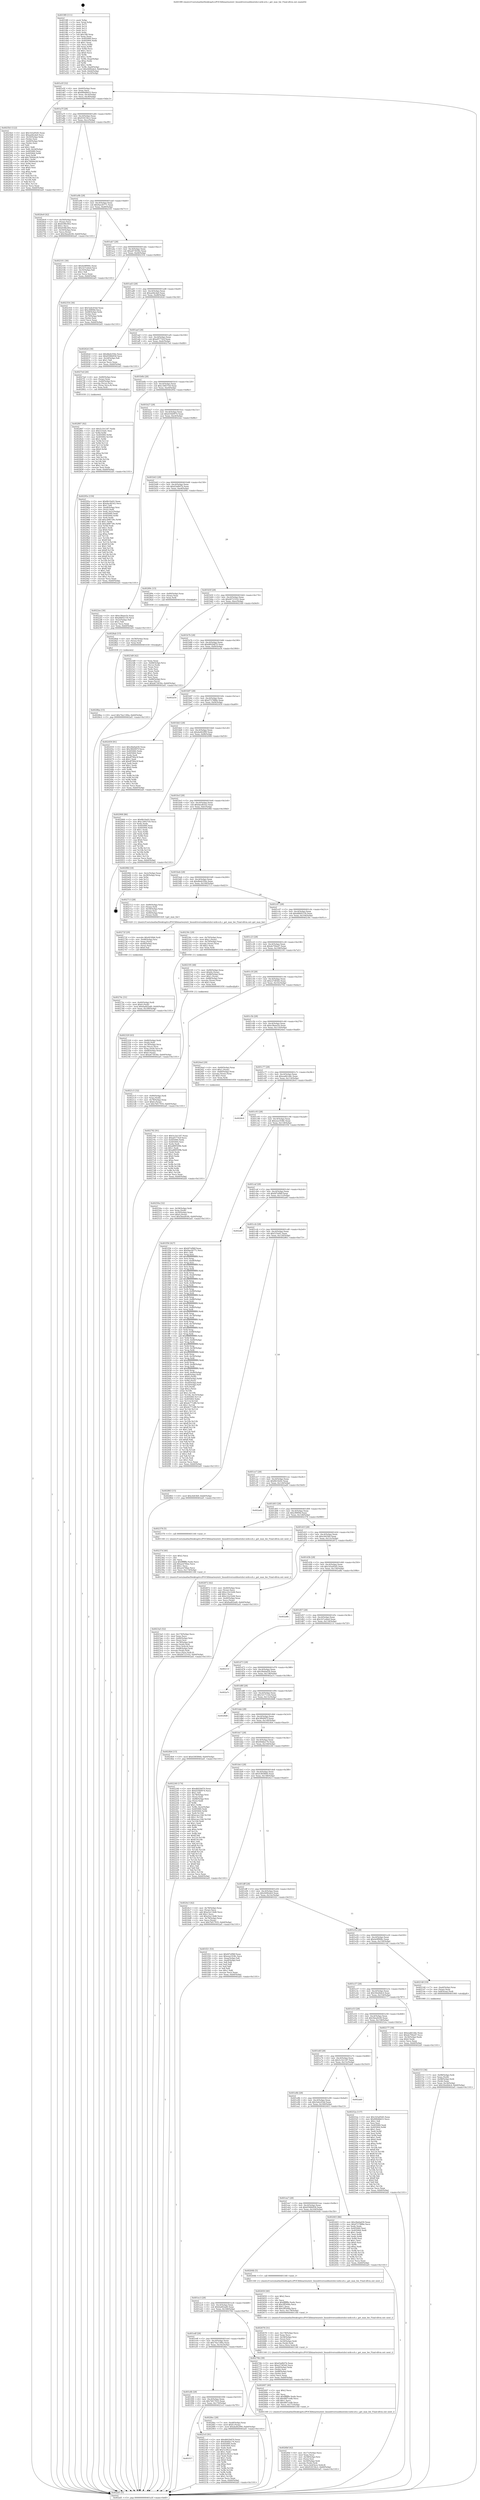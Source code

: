 digraph "0x4019f0" {
  label = "0x4019f0 (/mnt/c/Users/mathe/Desktop/tcc/POCII/binaries/extr_linuxdriversusbhostxhci-mtk-sch.c_get_max_bw_Final-ollvm.out::main(0))"
  labelloc = "t"
  node[shape=record]

  Entry [label="",width=0.3,height=0.3,shape=circle,fillcolor=black,style=filled]
  "0x401a5f" [label="{
     0x401a5f [32]\l
     | [instrs]\l
     &nbsp;&nbsp;0x401a5f \<+6\>: mov -0xb0(%rbp),%eax\l
     &nbsp;&nbsp;0x401a65 \<+2\>: mov %eax,%ecx\l
     &nbsp;&nbsp;0x401a67 \<+6\>: sub $0x806dbb53,%ecx\l
     &nbsp;&nbsp;0x401a6d \<+6\>: mov %eax,-0xc4(%rbp)\l
     &nbsp;&nbsp;0x401a73 \<+6\>: mov %ecx,-0xc8(%rbp)\l
     &nbsp;&nbsp;0x401a79 \<+6\>: je 00000000004025b3 \<main+0xbc3\>\l
  }"]
  "0x4025b3" [label="{
     0x4025b3 [122]\l
     | [instrs]\l
     &nbsp;&nbsp;0x4025b3 \<+5\>: mov $0x1b5a95d5,%eax\l
     &nbsp;&nbsp;0x4025b8 \<+5\>: mov $0xaefdcda9,%ecx\l
     &nbsp;&nbsp;0x4025bd \<+4\>: mov -0x50(%rbp),%rdx\l
     &nbsp;&nbsp;0x4025c1 \<+2\>: mov (%rdx),%esi\l
     &nbsp;&nbsp;0x4025c3 \<+4\>: mov -0x60(%rbp),%rdx\l
     &nbsp;&nbsp;0x4025c7 \<+2\>: cmp (%rdx),%esi\l
     &nbsp;&nbsp;0x4025c9 \<+4\>: setl %dil\l
     &nbsp;&nbsp;0x4025cd \<+4\>: and $0x1,%dil\l
     &nbsp;&nbsp;0x4025d1 \<+4\>: mov %dil,-0x2d(%rbp)\l
     &nbsp;&nbsp;0x4025d5 \<+7\>: mov 0x405060,%esi\l
     &nbsp;&nbsp;0x4025dc \<+8\>: mov 0x405064,%r8d\l
     &nbsp;&nbsp;0x4025e4 \<+3\>: mov %esi,%r9d\l
     &nbsp;&nbsp;0x4025e7 \<+7\>: add $0x74944e28,%r9d\l
     &nbsp;&nbsp;0x4025ee \<+4\>: sub $0x1,%r9d\l
     &nbsp;&nbsp;0x4025f2 \<+7\>: sub $0x74944e28,%r9d\l
     &nbsp;&nbsp;0x4025f9 \<+4\>: imul %r9d,%esi\l
     &nbsp;&nbsp;0x4025fd \<+3\>: and $0x1,%esi\l
     &nbsp;&nbsp;0x402600 \<+3\>: cmp $0x0,%esi\l
     &nbsp;&nbsp;0x402603 \<+4\>: sete %dil\l
     &nbsp;&nbsp;0x402607 \<+4\>: cmp $0xa,%r8d\l
     &nbsp;&nbsp;0x40260b \<+4\>: setl %r10b\l
     &nbsp;&nbsp;0x40260f \<+3\>: mov %dil,%r11b\l
     &nbsp;&nbsp;0x402612 \<+3\>: and %r10b,%r11b\l
     &nbsp;&nbsp;0x402615 \<+3\>: xor %r10b,%dil\l
     &nbsp;&nbsp;0x402618 \<+3\>: or %dil,%r11b\l
     &nbsp;&nbsp;0x40261b \<+4\>: test $0x1,%r11b\l
     &nbsp;&nbsp;0x40261f \<+3\>: cmovne %ecx,%eax\l
     &nbsp;&nbsp;0x402622 \<+6\>: mov %eax,-0xb0(%rbp)\l
     &nbsp;&nbsp;0x402628 \<+5\>: jmp 0000000000402af1 \<main+0x1101\>\l
  }"]
  "0x401a7f" [label="{
     0x401a7f [28]\l
     | [instrs]\l
     &nbsp;&nbsp;0x401a7f \<+5\>: jmp 0000000000401a84 \<main+0x94\>\l
     &nbsp;&nbsp;0x401a84 \<+6\>: mov -0xc4(%rbp),%eax\l
     &nbsp;&nbsp;0x401a8a \<+5\>: sub $0x918156c2,%eax\l
     &nbsp;&nbsp;0x401a8f \<+6\>: mov %eax,-0xcc(%rbp)\l
     &nbsp;&nbsp;0x401a95 \<+6\>: je 00000000004026e9 \<main+0xcf9\>\l
  }"]
  Exit [label="",width=0.3,height=0.3,shape=circle,fillcolor=black,style=filled,peripheries=2]
  "0x4026e9" [label="{
     0x4026e9 [42]\l
     | [instrs]\l
     &nbsp;&nbsp;0x4026e9 \<+4\>: mov -0x50(%rbp),%rax\l
     &nbsp;&nbsp;0x4026ed \<+2\>: mov (%rax),%ecx\l
     &nbsp;&nbsp;0x4026ef \<+6\>: sub $0x839bc662,%ecx\l
     &nbsp;&nbsp;0x4026f5 \<+3\>: add $0x1,%ecx\l
     &nbsp;&nbsp;0x4026f8 \<+6\>: add $0x839bc662,%ecx\l
     &nbsp;&nbsp;0x4026fe \<+4\>: mov -0x50(%rbp),%rax\l
     &nbsp;&nbsp;0x402702 \<+2\>: mov %ecx,(%rax)\l
     &nbsp;&nbsp;0x402704 \<+10\>: movl $0x5bea9c00,-0xb0(%rbp)\l
     &nbsp;&nbsp;0x40270e \<+5\>: jmp 0000000000402af1 \<main+0x1101\>\l
  }"]
  "0x401a9b" [label="{
     0x401a9b [28]\l
     | [instrs]\l
     &nbsp;&nbsp;0x401a9b \<+5\>: jmp 0000000000401aa0 \<main+0xb0\>\l
     &nbsp;&nbsp;0x401aa0 \<+6\>: mov -0xc4(%rbp),%eax\l
     &nbsp;&nbsp;0x401aa6 \<+5\>: sub $0x9ae26771,%eax\l
     &nbsp;&nbsp;0x401aab \<+6\>: mov %eax,-0xd0(%rbp)\l
     &nbsp;&nbsp;0x401ab1 \<+6\>: je 0000000000402101 \<main+0x711\>\l
  }"]
  "0x4028ba" [label="{
     0x4028ba [15]\l
     | [instrs]\l
     &nbsp;&nbsp;0x4028ba \<+10\>: movl $0x74a1180a,-0xb0(%rbp)\l
     &nbsp;&nbsp;0x4028c4 \<+5\>: jmp 0000000000402af1 \<main+0x1101\>\l
  }"]
  "0x402101" [label="{
     0x402101 [30]\l
     | [instrs]\l
     &nbsp;&nbsp;0x402101 \<+5\>: mov $0x4e9f906c,%eax\l
     &nbsp;&nbsp;0x402106 \<+5\>: mov $0x1b7cebed,%ecx\l
     &nbsp;&nbsp;0x40210b \<+3\>: mov -0x35(%rbp),%dl\l
     &nbsp;&nbsp;0x40210e \<+3\>: test $0x1,%dl\l
     &nbsp;&nbsp;0x402111 \<+3\>: cmovne %ecx,%eax\l
     &nbsp;&nbsp;0x402114 \<+6\>: mov %eax,-0xb0(%rbp)\l
     &nbsp;&nbsp;0x40211a \<+5\>: jmp 0000000000402af1 \<main+0x1101\>\l
  }"]
  "0x401ab7" [label="{
     0x401ab7 [28]\l
     | [instrs]\l
     &nbsp;&nbsp;0x401ab7 \<+5\>: jmp 0000000000401abc \<main+0xcc\>\l
     &nbsp;&nbsp;0x401abc \<+6\>: mov -0xc4(%rbp),%eax\l
     &nbsp;&nbsp;0x401ac2 \<+5\>: sub $0xa673630e,%eax\l
     &nbsp;&nbsp;0x401ac7 \<+6\>: mov %eax,-0xd4(%rbp)\l
     &nbsp;&nbsp;0x401acd \<+6\>: je 0000000000402354 \<main+0x964\>\l
  }"]
  "0x4028ab" [label="{
     0x4028ab [15]\l
     | [instrs]\l
     &nbsp;&nbsp;0x4028ab \<+4\>: mov -0x58(%rbp),%rax\l
     &nbsp;&nbsp;0x4028af \<+3\>: mov (%rax),%rax\l
     &nbsp;&nbsp;0x4028b2 \<+3\>: mov %rax,%rdi\l
     &nbsp;&nbsp;0x4028b5 \<+5\>: call 0000000000401030 \<free@plt\>\l
     | [calls]\l
     &nbsp;&nbsp;0x401030 \{1\} (unknown)\l
  }"]
  "0x402354" [label="{
     0x402354 [36]\l
     | [instrs]\l
     &nbsp;&nbsp;0x402354 \<+5\>: mov $0x5edcd1bd,%eax\l
     &nbsp;&nbsp;0x402359 \<+5\>: mov $0xcf0f09d,%ecx\l
     &nbsp;&nbsp;0x40235e \<+4\>: mov -0x68(%rbp),%rdx\l
     &nbsp;&nbsp;0x402362 \<+2\>: mov (%rdx),%esi\l
     &nbsp;&nbsp;0x402364 \<+4\>: mov -0x70(%rbp),%rdx\l
     &nbsp;&nbsp;0x402368 \<+2\>: cmp (%rdx),%esi\l
     &nbsp;&nbsp;0x40236a \<+3\>: cmovl %ecx,%eax\l
     &nbsp;&nbsp;0x40236d \<+6\>: mov %eax,-0xb0(%rbp)\l
     &nbsp;&nbsp;0x402373 \<+5\>: jmp 0000000000402af1 \<main+0x1101\>\l
  }"]
  "0x401ad3" [label="{
     0x401ad3 [28]\l
     | [instrs]\l
     &nbsp;&nbsp;0x401ad3 \<+5\>: jmp 0000000000401ad8 \<main+0xe8\>\l
     &nbsp;&nbsp;0x401ad8 \<+6\>: mov -0xc4(%rbp),%eax\l
     &nbsp;&nbsp;0x401ade \<+5\>: sub $0xaefdcda9,%eax\l
     &nbsp;&nbsp;0x401ae3 \<+6\>: mov %eax,-0xd8(%rbp)\l
     &nbsp;&nbsp;0x401ae9 \<+6\>: je 000000000040262d \<main+0xc3d\>\l
  }"]
  "0x402807" [label="{
     0x402807 [92]\l
     | [instrs]\l
     &nbsp;&nbsp;0x402807 \<+5\>: mov $0x5c1b1187,%edx\l
     &nbsp;&nbsp;0x40280c \<+5\>: mov $0x533ed1,%esi\l
     &nbsp;&nbsp;0x402811 \<+3\>: xor %r8d,%r8d\l
     &nbsp;&nbsp;0x402814 \<+8\>: mov 0x405060,%r9d\l
     &nbsp;&nbsp;0x40281c \<+8\>: mov 0x405064,%r10d\l
     &nbsp;&nbsp;0x402824 \<+4\>: sub $0x1,%r8d\l
     &nbsp;&nbsp;0x402828 \<+3\>: mov %r9d,%r11d\l
     &nbsp;&nbsp;0x40282b \<+3\>: add %r8d,%r11d\l
     &nbsp;&nbsp;0x40282e \<+4\>: imul %r11d,%r9d\l
     &nbsp;&nbsp;0x402832 \<+4\>: and $0x1,%r9d\l
     &nbsp;&nbsp;0x402836 \<+4\>: cmp $0x0,%r9d\l
     &nbsp;&nbsp;0x40283a \<+3\>: sete %bl\l
     &nbsp;&nbsp;0x40283d \<+4\>: cmp $0xa,%r10d\l
     &nbsp;&nbsp;0x402841 \<+4\>: setl %r14b\l
     &nbsp;&nbsp;0x402845 \<+3\>: mov %bl,%r15b\l
     &nbsp;&nbsp;0x402848 \<+3\>: and %r14b,%r15b\l
     &nbsp;&nbsp;0x40284b \<+3\>: xor %r14b,%bl\l
     &nbsp;&nbsp;0x40284e \<+3\>: or %bl,%r15b\l
     &nbsp;&nbsp;0x402851 \<+4\>: test $0x1,%r15b\l
     &nbsp;&nbsp;0x402855 \<+3\>: cmovne %esi,%edx\l
     &nbsp;&nbsp;0x402858 \<+6\>: mov %edx,-0xb0(%rbp)\l
     &nbsp;&nbsp;0x40285e \<+5\>: jmp 0000000000402af1 \<main+0x1101\>\l
  }"]
  "0x40262d" [label="{
     0x40262d [30]\l
     | [instrs]\l
     &nbsp;&nbsp;0x40262d \<+5\>: mov $0xdbeb350e,%eax\l
     &nbsp;&nbsp;0x402632 \<+5\>: mov $0x6596b958,%ecx\l
     &nbsp;&nbsp;0x402637 \<+3\>: mov -0x2d(%rbp),%dl\l
     &nbsp;&nbsp;0x40263a \<+3\>: test $0x1,%dl\l
     &nbsp;&nbsp;0x40263d \<+3\>: cmovne %ecx,%eax\l
     &nbsp;&nbsp;0x402640 \<+6\>: mov %eax,-0xb0(%rbp)\l
     &nbsp;&nbsp;0x402646 \<+5\>: jmp 0000000000402af1 \<main+0x1101\>\l
  }"]
  "0x401aef" [label="{
     0x401aef [28]\l
     | [instrs]\l
     &nbsp;&nbsp;0x401aef \<+5\>: jmp 0000000000401af4 \<main+0x104\>\l
     &nbsp;&nbsp;0x401af4 \<+6\>: mov -0xc4(%rbp),%eax\l
     &nbsp;&nbsp;0x401afa \<+5\>: sub $0xaf57742f,%eax\l
     &nbsp;&nbsp;0x401aff \<+6\>: mov %eax,-0xdc(%rbp)\l
     &nbsp;&nbsp;0x401b05 \<+6\>: je 00000000004027ed \<main+0xdfd\>\l
  }"]
  "0x40274c" [label="{
     0x40274c [31]\l
     | [instrs]\l
     &nbsp;&nbsp;0x40274c \<+4\>: mov -0x40(%rbp),%rdi\l
     &nbsp;&nbsp;0x402750 \<+6\>: movl $0x0,(%rdi)\l
     &nbsp;&nbsp;0x402756 \<+10\>: movl $0x6ad02ad0,-0xb0(%rbp)\l
     &nbsp;&nbsp;0x402760 \<+6\>: mov %eax,-0x180(%rbp)\l
     &nbsp;&nbsp;0x402766 \<+5\>: jmp 0000000000402af1 \<main+0x1101\>\l
  }"]
  "0x4027ed" [label="{
     0x4027ed [26]\l
     | [instrs]\l
     &nbsp;&nbsp;0x4027ed \<+4\>: mov -0x80(%rbp),%rax\l
     &nbsp;&nbsp;0x4027f1 \<+3\>: mov (%rax),%rax\l
     &nbsp;&nbsp;0x4027f4 \<+4\>: mov -0x40(%rbp),%rcx\l
     &nbsp;&nbsp;0x4027f8 \<+3\>: movslq (%rcx),%rcx\l
     &nbsp;&nbsp;0x4027fb \<+4\>: mov (%rax,%rcx,8),%rax\l
     &nbsp;&nbsp;0x4027ff \<+3\>: mov %rax,%rdi\l
     &nbsp;&nbsp;0x402802 \<+5\>: call 0000000000401030 \<free@plt\>\l
     | [calls]\l
     &nbsp;&nbsp;0x401030 \{1\} (unknown)\l
  }"]
  "0x401b0b" [label="{
     0x401b0b [28]\l
     | [instrs]\l
     &nbsp;&nbsp;0x401b0b \<+5\>: jmp 0000000000401b10 \<main+0x120\>\l
     &nbsp;&nbsp;0x401b10 \<+6\>: mov -0xc4(%rbp),%eax\l
     &nbsp;&nbsp;0x401b16 \<+5\>: sub $0xc34837e0,%eax\l
     &nbsp;&nbsp;0x401b1b \<+6\>: mov %eax,-0xe0(%rbp)\l
     &nbsp;&nbsp;0x401b21 \<+6\>: je 000000000040295e \<main+0xf6e\>\l
  }"]
  "0x40272f" [label="{
     0x40272f [29]\l
     | [instrs]\l
     &nbsp;&nbsp;0x40272f \<+10\>: movabs $0x4030b6,%rdi\l
     &nbsp;&nbsp;0x402739 \<+4\>: mov -0x48(%rbp),%rsi\l
     &nbsp;&nbsp;0x40273d \<+2\>: mov %eax,(%rsi)\l
     &nbsp;&nbsp;0x40273f \<+4\>: mov -0x48(%rbp),%rsi\l
     &nbsp;&nbsp;0x402743 \<+2\>: mov (%rsi),%esi\l
     &nbsp;&nbsp;0x402745 \<+2\>: mov $0x0,%al\l
     &nbsp;&nbsp;0x402747 \<+5\>: call 0000000000401040 \<printf@plt\>\l
     | [calls]\l
     &nbsp;&nbsp;0x401040 \{1\} (unknown)\l
  }"]
  "0x40295e" [label="{
     0x40295e [159]\l
     | [instrs]\l
     &nbsp;&nbsp;0x40295e \<+5\>: mov $0x8b10e02,%eax\l
     &nbsp;&nbsp;0x402963 \<+5\>: mov $0xdacd03e2,%ecx\l
     &nbsp;&nbsp;0x402968 \<+2\>: mov $0x1,%dl\l
     &nbsp;&nbsp;0x40296a \<+7\>: mov -0xa8(%rbp),%rsi\l
     &nbsp;&nbsp;0x402971 \<+2\>: mov (%rsi),%edi\l
     &nbsp;&nbsp;0x402973 \<+3\>: mov %edi,-0x2c(%rbp)\l
     &nbsp;&nbsp;0x402976 \<+7\>: mov 0x405060,%edi\l
     &nbsp;&nbsp;0x40297d \<+8\>: mov 0x405064,%r8d\l
     &nbsp;&nbsp;0x402985 \<+3\>: mov %edi,%r9d\l
     &nbsp;&nbsp;0x402988 \<+7\>: add $0xcd98739c,%r9d\l
     &nbsp;&nbsp;0x40298f \<+4\>: sub $0x1,%r9d\l
     &nbsp;&nbsp;0x402993 \<+7\>: sub $0xcd98739c,%r9d\l
     &nbsp;&nbsp;0x40299a \<+4\>: imul %r9d,%edi\l
     &nbsp;&nbsp;0x40299e \<+3\>: and $0x1,%edi\l
     &nbsp;&nbsp;0x4029a1 \<+3\>: cmp $0x0,%edi\l
     &nbsp;&nbsp;0x4029a4 \<+4\>: sete %r10b\l
     &nbsp;&nbsp;0x4029a8 \<+4\>: cmp $0xa,%r8d\l
     &nbsp;&nbsp;0x4029ac \<+4\>: setl %r11b\l
     &nbsp;&nbsp;0x4029b0 \<+3\>: mov %r10b,%bl\l
     &nbsp;&nbsp;0x4029b3 \<+3\>: xor $0xff,%bl\l
     &nbsp;&nbsp;0x4029b6 \<+3\>: mov %r11b,%r14b\l
     &nbsp;&nbsp;0x4029b9 \<+4\>: xor $0xff,%r14b\l
     &nbsp;&nbsp;0x4029bd \<+3\>: xor $0x1,%dl\l
     &nbsp;&nbsp;0x4029c0 \<+3\>: mov %bl,%r15b\l
     &nbsp;&nbsp;0x4029c3 \<+4\>: and $0xff,%r15b\l
     &nbsp;&nbsp;0x4029c7 \<+3\>: and %dl,%r10b\l
     &nbsp;&nbsp;0x4029ca \<+3\>: mov %r14b,%r12b\l
     &nbsp;&nbsp;0x4029cd \<+4\>: and $0xff,%r12b\l
     &nbsp;&nbsp;0x4029d1 \<+3\>: and %dl,%r11b\l
     &nbsp;&nbsp;0x4029d4 \<+3\>: or %r10b,%r15b\l
     &nbsp;&nbsp;0x4029d7 \<+3\>: or %r11b,%r12b\l
     &nbsp;&nbsp;0x4029da \<+3\>: xor %r12b,%r15b\l
     &nbsp;&nbsp;0x4029dd \<+3\>: or %r14b,%bl\l
     &nbsp;&nbsp;0x4029e0 \<+3\>: xor $0xff,%bl\l
     &nbsp;&nbsp;0x4029e3 \<+3\>: or $0x1,%dl\l
     &nbsp;&nbsp;0x4029e6 \<+2\>: and %dl,%bl\l
     &nbsp;&nbsp;0x4029e8 \<+3\>: or %bl,%r15b\l
     &nbsp;&nbsp;0x4029eb \<+4\>: test $0x1,%r15b\l
     &nbsp;&nbsp;0x4029ef \<+3\>: cmovne %ecx,%eax\l
     &nbsp;&nbsp;0x4029f2 \<+6\>: mov %eax,-0xb0(%rbp)\l
     &nbsp;&nbsp;0x4029f8 \<+5\>: jmp 0000000000402af1 \<main+0x1101\>\l
  }"]
  "0x401b27" [label="{
     0x401b27 [28]\l
     | [instrs]\l
     &nbsp;&nbsp;0x401b27 \<+5\>: jmp 0000000000401b2c \<main+0x13c\>\l
     &nbsp;&nbsp;0x401b2c \<+6\>: mov -0xc4(%rbp),%eax\l
     &nbsp;&nbsp;0x401b32 \<+5\>: sub $0xd35b0974,%eax\l
     &nbsp;&nbsp;0x401b37 \<+6\>: mov %eax,-0xe4(%rbp)\l
     &nbsp;&nbsp;0x401b3d \<+6\>: je 00000000004022ee \<main+0x8fe\>\l
  }"]
  "0x4026bf" [label="{
     0x4026bf [42]\l
     | [instrs]\l
     &nbsp;&nbsp;0x4026bf \<+6\>: mov -0x17c(%rbp),%ecx\l
     &nbsp;&nbsp;0x4026c5 \<+3\>: imul %eax,%ecx\l
     &nbsp;&nbsp;0x4026c8 \<+4\>: mov -0x58(%rbp),%rsi\l
     &nbsp;&nbsp;0x4026cc \<+3\>: mov (%rsi),%rsi\l
     &nbsp;&nbsp;0x4026cf \<+4\>: mov -0x50(%rbp),%rdi\l
     &nbsp;&nbsp;0x4026d3 \<+3\>: movslq (%rdi),%rdi\l
     &nbsp;&nbsp;0x4026d6 \<+4\>: mov %ecx,0x4(%rsi,%rdi,8)\l
     &nbsp;&nbsp;0x4026da \<+10\>: movl $0x918156c2,-0xb0(%rbp)\l
     &nbsp;&nbsp;0x4026e4 \<+5\>: jmp 0000000000402af1 \<main+0x1101\>\l
  }"]
  "0x4022ee" [label="{
     0x4022ee [30]\l
     | [instrs]\l
     &nbsp;&nbsp;0x4022ee \<+5\>: mov $0xe38aee5e,%eax\l
     &nbsp;&nbsp;0x4022f3 \<+5\>: mov $0xddb92150,%ecx\l
     &nbsp;&nbsp;0x4022f8 \<+3\>: mov -0x2e(%rbp),%dl\l
     &nbsp;&nbsp;0x4022fb \<+3\>: test $0x1,%dl\l
     &nbsp;&nbsp;0x4022fe \<+3\>: cmovne %ecx,%eax\l
     &nbsp;&nbsp;0x402301 \<+6\>: mov %eax,-0xb0(%rbp)\l
     &nbsp;&nbsp;0x402307 \<+5\>: jmp 0000000000402af1 \<main+0x1101\>\l
  }"]
  "0x401b43" [label="{
     0x401b43 [28]\l
     | [instrs]\l
     &nbsp;&nbsp;0x401b43 \<+5\>: jmp 0000000000401b48 \<main+0x158\>\l
     &nbsp;&nbsp;0x401b48 \<+6\>: mov -0xc4(%rbp),%eax\l
     &nbsp;&nbsp;0x401b4e \<+5\>: sub $0xd3af647b,%eax\l
     &nbsp;&nbsp;0x401b53 \<+6\>: mov %eax,-0xe8(%rbp)\l
     &nbsp;&nbsp;0x401b59 \<+6\>: je 000000000040289c \<main+0xeac\>\l
  }"]
  "0x402697" [label="{
     0x402697 [40]\l
     | [instrs]\l
     &nbsp;&nbsp;0x402697 \<+5\>: mov $0x2,%ecx\l
     &nbsp;&nbsp;0x40269c \<+1\>: cltd\l
     &nbsp;&nbsp;0x40269d \<+2\>: idiv %ecx\l
     &nbsp;&nbsp;0x40269f \<+6\>: imul $0xfffffffe,%edx,%ecx\l
     &nbsp;&nbsp;0x4026a5 \<+6\>: sub $0x48f7cedb,%ecx\l
     &nbsp;&nbsp;0x4026ab \<+3\>: add $0x1,%ecx\l
     &nbsp;&nbsp;0x4026ae \<+6\>: add $0x48f7cedb,%ecx\l
     &nbsp;&nbsp;0x4026b4 \<+6\>: mov %ecx,-0x17c(%rbp)\l
     &nbsp;&nbsp;0x4026ba \<+5\>: call 0000000000401160 \<next_i\>\l
     | [calls]\l
     &nbsp;&nbsp;0x401160 \{1\} (/mnt/c/Users/mathe/Desktop/tcc/POCII/binaries/extr_linuxdriversusbhostxhci-mtk-sch.c_get_max_bw_Final-ollvm.out::next_i)\l
  }"]
  "0x40289c" [label="{
     0x40289c [15]\l
     | [instrs]\l
     &nbsp;&nbsp;0x40289c \<+4\>: mov -0x80(%rbp),%rax\l
     &nbsp;&nbsp;0x4028a0 \<+3\>: mov (%rax),%rax\l
     &nbsp;&nbsp;0x4028a3 \<+3\>: mov %rax,%rdi\l
     &nbsp;&nbsp;0x4028a6 \<+5\>: call 0000000000401030 \<free@plt\>\l
     | [calls]\l
     &nbsp;&nbsp;0x401030 \{1\} (unknown)\l
  }"]
  "0x401b5f" [label="{
     0x401b5f [28]\l
     | [instrs]\l
     &nbsp;&nbsp;0x401b5f \<+5\>: jmp 0000000000401b64 \<main+0x174\>\l
     &nbsp;&nbsp;0x401b64 \<+6\>: mov -0xc4(%rbp),%eax\l
     &nbsp;&nbsp;0x401b6a \<+5\>: sub $0xd4723102,%eax\l
     &nbsp;&nbsp;0x401b6f \<+6\>: mov %eax,-0xec(%rbp)\l
     &nbsp;&nbsp;0x401b75 \<+6\>: je 00000000004023d9 \<main+0x9e9\>\l
  }"]
  "0x402678" [label="{
     0x402678 [31]\l
     | [instrs]\l
     &nbsp;&nbsp;0x402678 \<+6\>: mov -0x178(%rbp),%ecx\l
     &nbsp;&nbsp;0x40267e \<+3\>: imul %eax,%ecx\l
     &nbsp;&nbsp;0x402681 \<+4\>: mov -0x58(%rbp),%rsi\l
     &nbsp;&nbsp;0x402685 \<+3\>: mov (%rsi),%rsi\l
     &nbsp;&nbsp;0x402688 \<+4\>: mov -0x50(%rbp),%rdi\l
     &nbsp;&nbsp;0x40268c \<+3\>: movslq (%rdi),%rdi\l
     &nbsp;&nbsp;0x40268f \<+3\>: mov %ecx,(%rsi,%rdi,8)\l
     &nbsp;&nbsp;0x402692 \<+5\>: call 0000000000401160 \<next_i\>\l
     | [calls]\l
     &nbsp;&nbsp;0x401160 \{1\} (/mnt/c/Users/mathe/Desktop/tcc/POCII/binaries/extr_linuxdriversusbhostxhci-mtk-sch.c_get_max_bw_Final-ollvm.out::next_i)\l
  }"]
  "0x4023d9" [label="{
     0x4023d9 [42]\l
     | [instrs]\l
     &nbsp;&nbsp;0x4023d9 \<+2\>: xor %eax,%eax\l
     &nbsp;&nbsp;0x4023db \<+4\>: mov -0x68(%rbp),%rcx\l
     &nbsp;&nbsp;0x4023df \<+2\>: mov (%rcx),%edx\l
     &nbsp;&nbsp;0x4023e1 \<+2\>: mov %eax,%esi\l
     &nbsp;&nbsp;0x4023e3 \<+2\>: sub %edx,%esi\l
     &nbsp;&nbsp;0x4023e5 \<+2\>: mov %eax,%edx\l
     &nbsp;&nbsp;0x4023e7 \<+3\>: sub $0x1,%edx\l
     &nbsp;&nbsp;0x4023ea \<+2\>: add %edx,%esi\l
     &nbsp;&nbsp;0x4023ec \<+2\>: sub %esi,%eax\l
     &nbsp;&nbsp;0x4023ee \<+4\>: mov -0x68(%rbp),%rcx\l
     &nbsp;&nbsp;0x4023f2 \<+2\>: mov %eax,(%rcx)\l
     &nbsp;&nbsp;0x4023f4 \<+10\>: movl $0xa673630e,-0xb0(%rbp)\l
     &nbsp;&nbsp;0x4023fe \<+5\>: jmp 0000000000402af1 \<main+0x1101\>\l
  }"]
  "0x401b7b" [label="{
     0x401b7b [28]\l
     | [instrs]\l
     &nbsp;&nbsp;0x401b7b \<+5\>: jmp 0000000000401b80 \<main+0x190\>\l
     &nbsp;&nbsp;0x401b80 \<+6\>: mov -0xc4(%rbp),%eax\l
     &nbsp;&nbsp;0x401b86 \<+5\>: sub $0xd602b870,%eax\l
     &nbsp;&nbsp;0x401b8b \<+6\>: mov %eax,-0xf0(%rbp)\l
     &nbsp;&nbsp;0x401b91 \<+6\>: je 0000000000402a54 \<main+0x1064\>\l
  }"]
  "0x402650" [label="{
     0x402650 [40]\l
     | [instrs]\l
     &nbsp;&nbsp;0x402650 \<+5\>: mov $0x2,%ecx\l
     &nbsp;&nbsp;0x402655 \<+1\>: cltd\l
     &nbsp;&nbsp;0x402656 \<+2\>: idiv %ecx\l
     &nbsp;&nbsp;0x402658 \<+6\>: imul $0xfffffffe,%edx,%ecx\l
     &nbsp;&nbsp;0x40265e \<+6\>: sub $0x2ff549fa,%ecx\l
     &nbsp;&nbsp;0x402664 \<+3\>: add $0x1,%ecx\l
     &nbsp;&nbsp;0x402667 \<+6\>: add $0x2ff549fa,%ecx\l
     &nbsp;&nbsp;0x40266d \<+6\>: mov %ecx,-0x178(%rbp)\l
     &nbsp;&nbsp;0x402673 \<+5\>: call 0000000000401160 \<next_i\>\l
     | [calls]\l
     &nbsp;&nbsp;0x401160 \{1\} (/mnt/c/Users/mathe/Desktop/tcc/POCII/binaries/extr_linuxdriversusbhostxhci-mtk-sch.c_get_max_bw_Final-ollvm.out::next_i)\l
  }"]
  "0x402a54" [label="{
     0x402a54\l
  }", style=dashed]
  "0x401b97" [label="{
     0x401b97 [28]\l
     | [instrs]\l
     &nbsp;&nbsp;0x401b97 \<+5\>: jmp 0000000000401b9c \<main+0x1ac\>\l
     &nbsp;&nbsp;0x401b9c \<+6\>: mov -0xc4(%rbp),%eax\l
     &nbsp;&nbsp;0x401ba2 \<+5\>: sub $0xd727888e,%eax\l
     &nbsp;&nbsp;0x401ba7 \<+6\>: mov %eax,-0xf4(%rbp)\l
     &nbsp;&nbsp;0x401bad \<+6\>: je 0000000000402459 \<main+0xa69\>\l
  }"]
  "0x40250a" [label="{
     0x40250a [32]\l
     | [instrs]\l
     &nbsp;&nbsp;0x40250a \<+4\>: mov -0x58(%rbp),%rdi\l
     &nbsp;&nbsp;0x40250e \<+3\>: mov %rax,(%rdi)\l
     &nbsp;&nbsp;0x402511 \<+4\>: mov -0x50(%rbp),%rax\l
     &nbsp;&nbsp;0x402515 \<+6\>: movl $0x0,(%rax)\l
     &nbsp;&nbsp;0x40251b \<+10\>: movl $0x5bea9c00,-0xb0(%rbp)\l
     &nbsp;&nbsp;0x402525 \<+5\>: jmp 0000000000402af1 \<main+0x1101\>\l
  }"]
  "0x402459" [label="{
     0x402459 [91]\l
     | [instrs]\l
     &nbsp;&nbsp;0x402459 \<+5\>: mov $0x28a0ad30,%eax\l
     &nbsp;&nbsp;0x40245e \<+5\>: mov $0x3f64997f,%ecx\l
     &nbsp;&nbsp;0x402463 \<+7\>: mov 0x405060,%edx\l
     &nbsp;&nbsp;0x40246a \<+7\>: mov 0x405064,%esi\l
     &nbsp;&nbsp;0x402471 \<+2\>: mov %edx,%edi\l
     &nbsp;&nbsp;0x402473 \<+6\>: sub $0xdf780e3f,%edi\l
     &nbsp;&nbsp;0x402479 \<+3\>: sub $0x1,%edi\l
     &nbsp;&nbsp;0x40247c \<+6\>: add $0xdf780e3f,%edi\l
     &nbsp;&nbsp;0x402482 \<+3\>: imul %edi,%edx\l
     &nbsp;&nbsp;0x402485 \<+3\>: and $0x1,%edx\l
     &nbsp;&nbsp;0x402488 \<+3\>: cmp $0x0,%edx\l
     &nbsp;&nbsp;0x40248b \<+4\>: sete %r8b\l
     &nbsp;&nbsp;0x40248f \<+3\>: cmp $0xa,%esi\l
     &nbsp;&nbsp;0x402492 \<+4\>: setl %r9b\l
     &nbsp;&nbsp;0x402496 \<+3\>: mov %r8b,%r10b\l
     &nbsp;&nbsp;0x402499 \<+3\>: and %r9b,%r10b\l
     &nbsp;&nbsp;0x40249c \<+3\>: xor %r9b,%r8b\l
     &nbsp;&nbsp;0x40249f \<+3\>: or %r8b,%r10b\l
     &nbsp;&nbsp;0x4024a2 \<+4\>: test $0x1,%r10b\l
     &nbsp;&nbsp;0x4024a6 \<+3\>: cmovne %ecx,%eax\l
     &nbsp;&nbsp;0x4024a9 \<+6\>: mov %eax,-0xb0(%rbp)\l
     &nbsp;&nbsp;0x4024af \<+5\>: jmp 0000000000402af1 \<main+0x1101\>\l
  }"]
  "0x401bb3" [label="{
     0x401bb3 [28]\l
     | [instrs]\l
     &nbsp;&nbsp;0x401bb3 \<+5\>: jmp 0000000000401bb8 \<main+0x1c8\>\l
     &nbsp;&nbsp;0x401bb8 \<+6\>: mov -0xc4(%rbp),%eax\l
     &nbsp;&nbsp;0x401bbe \<+5\>: sub $0xda462f99,%eax\l
     &nbsp;&nbsp;0x401bc3 \<+6\>: mov %eax,-0xf8(%rbp)\l
     &nbsp;&nbsp;0x401bc9 \<+6\>: je 0000000000402908 \<main+0xf18\>\l
  }"]
  "0x4023a5" [label="{
     0x4023a5 [52]\l
     | [instrs]\l
     &nbsp;&nbsp;0x4023a5 \<+6\>: mov -0x174(%rbp),%ecx\l
     &nbsp;&nbsp;0x4023ab \<+3\>: imul %eax,%ecx\l
     &nbsp;&nbsp;0x4023ae \<+4\>: mov -0x80(%rbp),%rsi\l
     &nbsp;&nbsp;0x4023b2 \<+3\>: mov (%rsi),%rsi\l
     &nbsp;&nbsp;0x4023b5 \<+4\>: mov -0x78(%rbp),%rdi\l
     &nbsp;&nbsp;0x4023b9 \<+3\>: movslq (%rdi),%rdi\l
     &nbsp;&nbsp;0x4023bc \<+4\>: mov (%rsi,%rdi,8),%rsi\l
     &nbsp;&nbsp;0x4023c0 \<+4\>: mov -0x68(%rbp),%rdi\l
     &nbsp;&nbsp;0x4023c4 \<+3\>: movslq (%rdi),%rdi\l
     &nbsp;&nbsp;0x4023c7 \<+3\>: mov %ecx,(%rsi,%rdi,4)\l
     &nbsp;&nbsp;0x4023ca \<+10\>: movl $0xd4723102,-0xb0(%rbp)\l
     &nbsp;&nbsp;0x4023d4 \<+5\>: jmp 0000000000402af1 \<main+0x1101\>\l
  }"]
  "0x402908" [label="{
     0x402908 [86]\l
     | [instrs]\l
     &nbsp;&nbsp;0x402908 \<+5\>: mov $0x8b10e02,%eax\l
     &nbsp;&nbsp;0x40290d \<+5\>: mov $0xc34837e0,%ecx\l
     &nbsp;&nbsp;0x402912 \<+2\>: xor %edx,%edx\l
     &nbsp;&nbsp;0x402914 \<+7\>: mov 0x405060,%esi\l
     &nbsp;&nbsp;0x40291b \<+7\>: mov 0x405064,%edi\l
     &nbsp;&nbsp;0x402922 \<+3\>: sub $0x1,%edx\l
     &nbsp;&nbsp;0x402925 \<+3\>: mov %esi,%r8d\l
     &nbsp;&nbsp;0x402928 \<+3\>: add %edx,%r8d\l
     &nbsp;&nbsp;0x40292b \<+4\>: imul %r8d,%esi\l
     &nbsp;&nbsp;0x40292f \<+3\>: and $0x1,%esi\l
     &nbsp;&nbsp;0x402932 \<+3\>: cmp $0x0,%esi\l
     &nbsp;&nbsp;0x402935 \<+4\>: sete %r9b\l
     &nbsp;&nbsp;0x402939 \<+3\>: cmp $0xa,%edi\l
     &nbsp;&nbsp;0x40293c \<+4\>: setl %r10b\l
     &nbsp;&nbsp;0x402940 \<+3\>: mov %r9b,%r11b\l
     &nbsp;&nbsp;0x402943 \<+3\>: and %r10b,%r11b\l
     &nbsp;&nbsp;0x402946 \<+3\>: xor %r10b,%r9b\l
     &nbsp;&nbsp;0x402949 \<+3\>: or %r9b,%r11b\l
     &nbsp;&nbsp;0x40294c \<+4\>: test $0x1,%r11b\l
     &nbsp;&nbsp;0x402950 \<+3\>: cmovne %ecx,%eax\l
     &nbsp;&nbsp;0x402953 \<+6\>: mov %eax,-0xb0(%rbp)\l
     &nbsp;&nbsp;0x402959 \<+5\>: jmp 0000000000402af1 \<main+0x1101\>\l
  }"]
  "0x401bcf" [label="{
     0x401bcf [28]\l
     | [instrs]\l
     &nbsp;&nbsp;0x401bcf \<+5\>: jmp 0000000000401bd4 \<main+0x1e4\>\l
     &nbsp;&nbsp;0x401bd4 \<+6\>: mov -0xc4(%rbp),%eax\l
     &nbsp;&nbsp;0x401bda \<+5\>: sub $0xdacd03e2,%eax\l
     &nbsp;&nbsp;0x401bdf \<+6\>: mov %eax,-0xfc(%rbp)\l
     &nbsp;&nbsp;0x401be5 \<+6\>: je 00000000004029fd \<main+0x100d\>\l
  }"]
  "0x40237d" [label="{
     0x40237d [40]\l
     | [instrs]\l
     &nbsp;&nbsp;0x40237d \<+5\>: mov $0x2,%ecx\l
     &nbsp;&nbsp;0x402382 \<+1\>: cltd\l
     &nbsp;&nbsp;0x402383 \<+2\>: idiv %ecx\l
     &nbsp;&nbsp;0x402385 \<+6\>: imul $0xfffffffe,%edx,%ecx\l
     &nbsp;&nbsp;0x40238b \<+6\>: add $0xacb76fae,%ecx\l
     &nbsp;&nbsp;0x402391 \<+3\>: add $0x1,%ecx\l
     &nbsp;&nbsp;0x402394 \<+6\>: sub $0xacb76fae,%ecx\l
     &nbsp;&nbsp;0x40239a \<+6\>: mov %ecx,-0x174(%rbp)\l
     &nbsp;&nbsp;0x4023a0 \<+5\>: call 0000000000401160 \<next_i\>\l
     | [calls]\l
     &nbsp;&nbsp;0x401160 \{1\} (/mnt/c/Users/mathe/Desktop/tcc/POCII/binaries/extr_linuxdriversusbhostxhci-mtk-sch.c_get_max_bw_Final-ollvm.out::next_i)\l
  }"]
  "0x4029fd" [label="{
     0x4029fd [18]\l
     | [instrs]\l
     &nbsp;&nbsp;0x4029fd \<+3\>: mov -0x2c(%rbp),%eax\l
     &nbsp;&nbsp;0x402a00 \<+4\>: lea -0x28(%rbp),%rsp\l
     &nbsp;&nbsp;0x402a04 \<+1\>: pop %rbx\l
     &nbsp;&nbsp;0x402a05 \<+2\>: pop %r12\l
     &nbsp;&nbsp;0x402a07 \<+2\>: pop %r13\l
     &nbsp;&nbsp;0x402a09 \<+2\>: pop %r14\l
     &nbsp;&nbsp;0x402a0b \<+2\>: pop %r15\l
     &nbsp;&nbsp;0x402a0d \<+1\>: pop %rbp\l
     &nbsp;&nbsp;0x402a0e \<+1\>: ret\l
  }"]
  "0x401beb" [label="{
     0x401beb [28]\l
     | [instrs]\l
     &nbsp;&nbsp;0x401beb \<+5\>: jmp 0000000000401bf0 \<main+0x200\>\l
     &nbsp;&nbsp;0x401bf0 \<+6\>: mov -0xc4(%rbp),%eax\l
     &nbsp;&nbsp;0x401bf6 \<+5\>: sub $0xdbeb350e,%eax\l
     &nbsp;&nbsp;0x401bfb \<+6\>: mov %eax,-0x100(%rbp)\l
     &nbsp;&nbsp;0x401c01 \<+6\>: je 0000000000402713 \<main+0xd23\>\l
  }"]
  "0x402329" [label="{
     0x402329 [43]\l
     | [instrs]\l
     &nbsp;&nbsp;0x402329 \<+4\>: mov -0x80(%rbp),%rdi\l
     &nbsp;&nbsp;0x40232d \<+3\>: mov (%rdi),%rdi\l
     &nbsp;&nbsp;0x402330 \<+4\>: mov -0x78(%rbp),%rcx\l
     &nbsp;&nbsp;0x402334 \<+3\>: movslq (%rcx),%rcx\l
     &nbsp;&nbsp;0x402337 \<+4\>: mov %rax,(%rdi,%rcx,8)\l
     &nbsp;&nbsp;0x40233b \<+4\>: mov -0x68(%rbp),%rax\l
     &nbsp;&nbsp;0x40233f \<+6\>: movl $0x0,(%rax)\l
     &nbsp;&nbsp;0x402345 \<+10\>: movl $0xa673630e,-0xb0(%rbp)\l
     &nbsp;&nbsp;0x40234f \<+5\>: jmp 0000000000402af1 \<main+0x1101\>\l
  }"]
  "0x402713" [label="{
     0x402713 [28]\l
     | [instrs]\l
     &nbsp;&nbsp;0x402713 \<+4\>: mov -0x80(%rbp),%rax\l
     &nbsp;&nbsp;0x402717 \<+3\>: mov (%rax),%rdi\l
     &nbsp;&nbsp;0x40271a \<+4\>: mov -0x58(%rbp),%rax\l
     &nbsp;&nbsp;0x40271e \<+3\>: mov (%rax),%rsi\l
     &nbsp;&nbsp;0x402721 \<+7\>: mov -0x90(%rbp),%rax\l
     &nbsp;&nbsp;0x402728 \<+2\>: mov (%rax),%edx\l
     &nbsp;&nbsp;0x40272a \<+5\>: call 0000000000401420 \<get_max_bw\>\l
     | [calls]\l
     &nbsp;&nbsp;0x401420 \{1\} (/mnt/c/Users/mathe/Desktop/tcc/POCII/binaries/extr_linuxdriversusbhostxhci-mtk-sch.c_get_max_bw_Final-ollvm.out::get_max_bw)\l
  }"]
  "0x401c07" [label="{
     0x401c07 [28]\l
     | [instrs]\l
     &nbsp;&nbsp;0x401c07 \<+5\>: jmp 0000000000401c0c \<main+0x21c\>\l
     &nbsp;&nbsp;0x401c0c \<+6\>: mov -0xc4(%rbp),%eax\l
     &nbsp;&nbsp;0x401c12 \<+5\>: sub $0xddb92150,%eax\l
     &nbsp;&nbsp;0x401c17 \<+6\>: mov %eax,-0x104(%rbp)\l
     &nbsp;&nbsp;0x401c1d \<+6\>: je 000000000040230c \<main+0x91c\>\l
  }"]
  "0x401f17" [label="{
     0x401f17\l
  }", style=dashed]
  "0x40230c" [label="{
     0x40230c [29]\l
     | [instrs]\l
     &nbsp;&nbsp;0x40230c \<+4\>: mov -0x70(%rbp),%rax\l
     &nbsp;&nbsp;0x402310 \<+6\>: movl $0x1,(%rax)\l
     &nbsp;&nbsp;0x402316 \<+4\>: mov -0x70(%rbp),%rax\l
     &nbsp;&nbsp;0x40231a \<+3\>: movslq (%rax),%rax\l
     &nbsp;&nbsp;0x40231d \<+4\>: shl $0x2,%rax\l
     &nbsp;&nbsp;0x402321 \<+3\>: mov %rax,%rdi\l
     &nbsp;&nbsp;0x402324 \<+5\>: call 0000000000401050 \<malloc@plt\>\l
     | [calls]\l
     &nbsp;&nbsp;0x401050 \{1\} (unknown)\l
  }"]
  "0x401c23" [label="{
     0x401c23 [28]\l
     | [instrs]\l
     &nbsp;&nbsp;0x401c23 \<+5\>: jmp 0000000000401c28 \<main+0x238\>\l
     &nbsp;&nbsp;0x401c28 \<+6\>: mov -0xc4(%rbp),%eax\l
     &nbsp;&nbsp;0x401c2e \<+5\>: sub $0xde794ed7,%eax\l
     &nbsp;&nbsp;0x401c33 \<+6\>: mov %eax,-0x108(%rbp)\l
     &nbsp;&nbsp;0x401c39 \<+6\>: je 0000000000402195 \<main+0x7a5\>\l
  }"]
  "0x4021e5" [label="{
     0x4021e5 [91]\l
     | [instrs]\l
     &nbsp;&nbsp;0x4021e5 \<+5\>: mov $0xd602b870,%eax\l
     &nbsp;&nbsp;0x4021ea \<+5\>: mov $0x40dda176,%ecx\l
     &nbsp;&nbsp;0x4021ef \<+7\>: mov 0x405060,%edx\l
     &nbsp;&nbsp;0x4021f6 \<+7\>: mov 0x405064,%esi\l
     &nbsp;&nbsp;0x4021fd \<+2\>: mov %edx,%edi\l
     &nbsp;&nbsp;0x4021ff \<+6\>: add $0x5ccfb2c2,%edi\l
     &nbsp;&nbsp;0x402205 \<+3\>: sub $0x1,%edi\l
     &nbsp;&nbsp;0x402208 \<+6\>: sub $0x5ccfb2c2,%edi\l
     &nbsp;&nbsp;0x40220e \<+3\>: imul %edi,%edx\l
     &nbsp;&nbsp;0x402211 \<+3\>: and $0x1,%edx\l
     &nbsp;&nbsp;0x402214 \<+3\>: cmp $0x0,%edx\l
     &nbsp;&nbsp;0x402217 \<+4\>: sete %r8b\l
     &nbsp;&nbsp;0x40221b \<+3\>: cmp $0xa,%esi\l
     &nbsp;&nbsp;0x40221e \<+4\>: setl %r9b\l
     &nbsp;&nbsp;0x402222 \<+3\>: mov %r8b,%r10b\l
     &nbsp;&nbsp;0x402225 \<+3\>: and %r9b,%r10b\l
     &nbsp;&nbsp;0x402228 \<+3\>: xor %r9b,%r8b\l
     &nbsp;&nbsp;0x40222b \<+3\>: or %r8b,%r10b\l
     &nbsp;&nbsp;0x40222e \<+4\>: test $0x1,%r10b\l
     &nbsp;&nbsp;0x402232 \<+3\>: cmovne %ecx,%eax\l
     &nbsp;&nbsp;0x402235 \<+6\>: mov %eax,-0xb0(%rbp)\l
     &nbsp;&nbsp;0x40223b \<+5\>: jmp 0000000000402af1 \<main+0x1101\>\l
  }"]
  "0x402195" [label="{
     0x402195 [48]\l
     | [instrs]\l
     &nbsp;&nbsp;0x402195 \<+7\>: mov -0x90(%rbp),%rax\l
     &nbsp;&nbsp;0x40219c \<+6\>: movl $0x64,(%rax)\l
     &nbsp;&nbsp;0x4021a2 \<+7\>: mov -0x88(%rbp),%rax\l
     &nbsp;&nbsp;0x4021a9 \<+6\>: movl $0x1,(%rax)\l
     &nbsp;&nbsp;0x4021af \<+7\>: mov -0x88(%rbp),%rax\l
     &nbsp;&nbsp;0x4021b6 \<+3\>: movslq (%rax),%rax\l
     &nbsp;&nbsp;0x4021b9 \<+4\>: shl $0x3,%rax\l
     &nbsp;&nbsp;0x4021bd \<+3\>: mov %rax,%rdi\l
     &nbsp;&nbsp;0x4021c0 \<+5\>: call 0000000000401050 \<malloc@plt\>\l
     | [calls]\l
     &nbsp;&nbsp;0x401050 \{1\} (unknown)\l
  }"]
  "0x401c3f" [label="{
     0x401c3f [28]\l
     | [instrs]\l
     &nbsp;&nbsp;0x401c3f \<+5\>: jmp 0000000000401c44 \<main+0x254\>\l
     &nbsp;&nbsp;0x401c44 \<+6\>: mov -0xc4(%rbp),%eax\l
     &nbsp;&nbsp;0x401c4a \<+5\>: sub $0xe27df3d2,%eax\l
     &nbsp;&nbsp;0x401c4f \<+6\>: mov %eax,-0x10c(%rbp)\l
     &nbsp;&nbsp;0x401c55 \<+6\>: je 0000000000402792 \<main+0xda2\>\l
  }"]
  "0x401efb" [label="{
     0x401efb [28]\l
     | [instrs]\l
     &nbsp;&nbsp;0x401efb \<+5\>: jmp 0000000000401f00 \<main+0x510\>\l
     &nbsp;&nbsp;0x401f00 \<+6\>: mov -0xc4(%rbp),%eax\l
     &nbsp;&nbsp;0x401f06 \<+5\>: sub $0x7bf17935,%eax\l
     &nbsp;&nbsp;0x401f0b \<+6\>: mov %eax,-0x170(%rbp)\l
     &nbsp;&nbsp;0x401f11 \<+6\>: je 00000000004021e5 \<main+0x7f5\>\l
  }"]
  "0x402792" [label="{
     0x402792 [91]\l
     | [instrs]\l
     &nbsp;&nbsp;0x402792 \<+5\>: mov $0x5c1b1187,%eax\l
     &nbsp;&nbsp;0x402797 \<+5\>: mov $0xaf57742f,%ecx\l
     &nbsp;&nbsp;0x40279c \<+7\>: mov 0x405060,%edx\l
     &nbsp;&nbsp;0x4027a3 \<+7\>: mov 0x405064,%esi\l
     &nbsp;&nbsp;0x4027aa \<+2\>: mov %edx,%edi\l
     &nbsp;&nbsp;0x4027ac \<+6\>: sub $0xa889509b,%edi\l
     &nbsp;&nbsp;0x4027b2 \<+3\>: sub $0x1,%edi\l
     &nbsp;&nbsp;0x4027b5 \<+6\>: add $0xa889509b,%edi\l
     &nbsp;&nbsp;0x4027bb \<+3\>: imul %edi,%edx\l
     &nbsp;&nbsp;0x4027be \<+3\>: and $0x1,%edx\l
     &nbsp;&nbsp;0x4027c1 \<+3\>: cmp $0x0,%edx\l
     &nbsp;&nbsp;0x4027c4 \<+4\>: sete %r8b\l
     &nbsp;&nbsp;0x4027c8 \<+3\>: cmp $0xa,%esi\l
     &nbsp;&nbsp;0x4027cb \<+4\>: setl %r9b\l
     &nbsp;&nbsp;0x4027cf \<+3\>: mov %r8b,%r10b\l
     &nbsp;&nbsp;0x4027d2 \<+3\>: and %r9b,%r10b\l
     &nbsp;&nbsp;0x4027d5 \<+3\>: xor %r9b,%r8b\l
     &nbsp;&nbsp;0x4027d8 \<+3\>: or %r8b,%r10b\l
     &nbsp;&nbsp;0x4027db \<+4\>: test $0x1,%r10b\l
     &nbsp;&nbsp;0x4027df \<+3\>: cmovne %ecx,%eax\l
     &nbsp;&nbsp;0x4027e2 \<+6\>: mov %eax,-0xb0(%rbp)\l
     &nbsp;&nbsp;0x4027e8 \<+5\>: jmp 0000000000402af1 \<main+0x1101\>\l
  }"]
  "0x401c5b" [label="{
     0x401c5b [28]\l
     | [instrs]\l
     &nbsp;&nbsp;0x401c5b \<+5\>: jmp 0000000000401c60 \<main+0x270\>\l
     &nbsp;&nbsp;0x401c60 \<+6\>: mov -0xc4(%rbp),%eax\l
     &nbsp;&nbsp;0x401c66 \<+5\>: sub $0xe38aee5e,%eax\l
     &nbsp;&nbsp;0x401c6b \<+6\>: mov %eax,-0x110(%rbp)\l
     &nbsp;&nbsp;0x401c71 \<+6\>: je 00000000004024ed \<main+0xafd\>\l
  }"]
  "0x4028ec" [label="{
     0x4028ec [28]\l
     | [instrs]\l
     &nbsp;&nbsp;0x4028ec \<+7\>: mov -0xa8(%rbp),%rax\l
     &nbsp;&nbsp;0x4028f3 \<+6\>: movl $0x0,(%rax)\l
     &nbsp;&nbsp;0x4028f9 \<+10\>: movl $0xda462f99,-0xb0(%rbp)\l
     &nbsp;&nbsp;0x402903 \<+5\>: jmp 0000000000402af1 \<main+0x1101\>\l
  }"]
  "0x4024ed" [label="{
     0x4024ed [29]\l
     | [instrs]\l
     &nbsp;&nbsp;0x4024ed \<+4\>: mov -0x60(%rbp),%rax\l
     &nbsp;&nbsp;0x4024f1 \<+6\>: movl $0x1,(%rax)\l
     &nbsp;&nbsp;0x4024f7 \<+4\>: mov -0x60(%rbp),%rax\l
     &nbsp;&nbsp;0x4024fb \<+3\>: movslq (%rax),%rax\l
     &nbsp;&nbsp;0x4024fe \<+4\>: shl $0x3,%rax\l
     &nbsp;&nbsp;0x402502 \<+3\>: mov %rax,%rdi\l
     &nbsp;&nbsp;0x402505 \<+5\>: call 0000000000401050 \<malloc@plt\>\l
     | [calls]\l
     &nbsp;&nbsp;0x401050 \{1\} (unknown)\l
  }"]
  "0x401c77" [label="{
     0x401c77 [28]\l
     | [instrs]\l
     &nbsp;&nbsp;0x401c77 \<+5\>: jmp 0000000000401c7c \<main+0x28c\>\l
     &nbsp;&nbsp;0x401c7c \<+6\>: mov -0xc4(%rbp),%eax\l
     &nbsp;&nbsp;0x401c82 \<+5\>: sub $0xeadb1ddc,%eax\l
     &nbsp;&nbsp;0x401c87 \<+6\>: mov %eax,-0x114(%rbp)\l
     &nbsp;&nbsp;0x401c8d \<+6\>: je 00000000004028c9 \<main+0xed9\>\l
  }"]
  "0x401edf" [label="{
     0x401edf [28]\l
     | [instrs]\l
     &nbsp;&nbsp;0x401edf \<+5\>: jmp 0000000000401ee4 \<main+0x4f4\>\l
     &nbsp;&nbsp;0x401ee4 \<+6\>: mov -0xc4(%rbp),%eax\l
     &nbsp;&nbsp;0x401eea \<+5\>: sub $0x74a1180a,%eax\l
     &nbsp;&nbsp;0x401eef \<+6\>: mov %eax,-0x16c(%rbp)\l
     &nbsp;&nbsp;0x401ef5 \<+6\>: je 00000000004028ec \<main+0xefc\>\l
  }"]
  "0x4028c9" [label="{
     0x4028c9\l
  }", style=dashed]
  "0x401c93" [label="{
     0x401c93 [28]\l
     | [instrs]\l
     &nbsp;&nbsp;0x401c93 \<+5\>: jmp 0000000000401c98 \<main+0x2a8\>\l
     &nbsp;&nbsp;0x401c98 \<+6\>: mov -0xc4(%rbp),%eax\l
     &nbsp;&nbsp;0x401c9e \<+5\>: sub $0xeea1938c,%eax\l
     &nbsp;&nbsp;0x401ca3 \<+6\>: mov %eax,-0x118(%rbp)\l
     &nbsp;&nbsp;0x401ca9 \<+6\>: je 0000000000401f56 \<main+0x566\>\l
  }"]
  "0x40276b" [label="{
     0x40276b [39]\l
     | [instrs]\l
     &nbsp;&nbsp;0x40276b \<+5\>: mov $0xd3af647b,%eax\l
     &nbsp;&nbsp;0x402770 \<+5\>: mov $0xe27df3d2,%ecx\l
     &nbsp;&nbsp;0x402775 \<+4\>: mov -0x40(%rbp),%rdx\l
     &nbsp;&nbsp;0x402779 \<+2\>: mov (%rdx),%esi\l
     &nbsp;&nbsp;0x40277b \<+7\>: mov -0x88(%rbp),%rdx\l
     &nbsp;&nbsp;0x402782 \<+2\>: cmp (%rdx),%esi\l
     &nbsp;&nbsp;0x402784 \<+3\>: cmovl %ecx,%eax\l
     &nbsp;&nbsp;0x402787 \<+6\>: mov %eax,-0xb0(%rbp)\l
     &nbsp;&nbsp;0x40278d \<+5\>: jmp 0000000000402af1 \<main+0x1101\>\l
  }"]
  "0x401f56" [label="{
     0x401f56 [427]\l
     | [instrs]\l
     &nbsp;&nbsp;0x401f56 \<+5\>: mov $0xfd7ef96f,%eax\l
     &nbsp;&nbsp;0x401f5b \<+5\>: mov $0x9ae26771,%ecx\l
     &nbsp;&nbsp;0x401f60 \<+2\>: mov $0x1,%dl\l
     &nbsp;&nbsp;0x401f62 \<+3\>: mov %rsp,%rsi\l
     &nbsp;&nbsp;0x401f65 \<+4\>: add $0xfffffffffffffff0,%rsi\l
     &nbsp;&nbsp;0x401f69 \<+3\>: mov %rsi,%rsp\l
     &nbsp;&nbsp;0x401f6c \<+7\>: mov %rsi,-0xa8(%rbp)\l
     &nbsp;&nbsp;0x401f73 \<+3\>: mov %rsp,%rsi\l
     &nbsp;&nbsp;0x401f76 \<+4\>: add $0xfffffffffffffff0,%rsi\l
     &nbsp;&nbsp;0x401f7a \<+3\>: mov %rsi,%rsp\l
     &nbsp;&nbsp;0x401f7d \<+3\>: mov %rsp,%rdi\l
     &nbsp;&nbsp;0x401f80 \<+4\>: add $0xfffffffffffffff0,%rdi\l
     &nbsp;&nbsp;0x401f84 \<+3\>: mov %rdi,%rsp\l
     &nbsp;&nbsp;0x401f87 \<+7\>: mov %rdi,-0xa0(%rbp)\l
     &nbsp;&nbsp;0x401f8e \<+3\>: mov %rsp,%rdi\l
     &nbsp;&nbsp;0x401f91 \<+4\>: add $0xfffffffffffffff0,%rdi\l
     &nbsp;&nbsp;0x401f95 \<+3\>: mov %rdi,%rsp\l
     &nbsp;&nbsp;0x401f98 \<+7\>: mov %rdi,-0x98(%rbp)\l
     &nbsp;&nbsp;0x401f9f \<+3\>: mov %rsp,%rdi\l
     &nbsp;&nbsp;0x401fa2 \<+4\>: add $0xfffffffffffffff0,%rdi\l
     &nbsp;&nbsp;0x401fa6 \<+3\>: mov %rdi,%rsp\l
     &nbsp;&nbsp;0x401fa9 \<+7\>: mov %rdi,-0x90(%rbp)\l
     &nbsp;&nbsp;0x401fb0 \<+3\>: mov %rsp,%rdi\l
     &nbsp;&nbsp;0x401fb3 \<+4\>: add $0xfffffffffffffff0,%rdi\l
     &nbsp;&nbsp;0x401fb7 \<+3\>: mov %rdi,%rsp\l
     &nbsp;&nbsp;0x401fba \<+7\>: mov %rdi,-0x88(%rbp)\l
     &nbsp;&nbsp;0x401fc1 \<+3\>: mov %rsp,%rdi\l
     &nbsp;&nbsp;0x401fc4 \<+4\>: add $0xfffffffffffffff0,%rdi\l
     &nbsp;&nbsp;0x401fc8 \<+3\>: mov %rdi,%rsp\l
     &nbsp;&nbsp;0x401fcb \<+4\>: mov %rdi,-0x80(%rbp)\l
     &nbsp;&nbsp;0x401fcf \<+3\>: mov %rsp,%rdi\l
     &nbsp;&nbsp;0x401fd2 \<+4\>: add $0xfffffffffffffff0,%rdi\l
     &nbsp;&nbsp;0x401fd6 \<+3\>: mov %rdi,%rsp\l
     &nbsp;&nbsp;0x401fd9 \<+4\>: mov %rdi,-0x78(%rbp)\l
     &nbsp;&nbsp;0x401fdd \<+3\>: mov %rsp,%rdi\l
     &nbsp;&nbsp;0x401fe0 \<+4\>: add $0xfffffffffffffff0,%rdi\l
     &nbsp;&nbsp;0x401fe4 \<+3\>: mov %rdi,%rsp\l
     &nbsp;&nbsp;0x401fe7 \<+4\>: mov %rdi,-0x70(%rbp)\l
     &nbsp;&nbsp;0x401feb \<+3\>: mov %rsp,%rdi\l
     &nbsp;&nbsp;0x401fee \<+4\>: add $0xfffffffffffffff0,%rdi\l
     &nbsp;&nbsp;0x401ff2 \<+3\>: mov %rdi,%rsp\l
     &nbsp;&nbsp;0x401ff5 \<+4\>: mov %rdi,-0x68(%rbp)\l
     &nbsp;&nbsp;0x401ff9 \<+3\>: mov %rsp,%rdi\l
     &nbsp;&nbsp;0x401ffc \<+4\>: add $0xfffffffffffffff0,%rdi\l
     &nbsp;&nbsp;0x402000 \<+3\>: mov %rdi,%rsp\l
     &nbsp;&nbsp;0x402003 \<+4\>: mov %rdi,-0x60(%rbp)\l
     &nbsp;&nbsp;0x402007 \<+3\>: mov %rsp,%rdi\l
     &nbsp;&nbsp;0x40200a \<+4\>: add $0xfffffffffffffff0,%rdi\l
     &nbsp;&nbsp;0x40200e \<+3\>: mov %rdi,%rsp\l
     &nbsp;&nbsp;0x402011 \<+4\>: mov %rdi,-0x58(%rbp)\l
     &nbsp;&nbsp;0x402015 \<+3\>: mov %rsp,%rdi\l
     &nbsp;&nbsp;0x402018 \<+4\>: add $0xfffffffffffffff0,%rdi\l
     &nbsp;&nbsp;0x40201c \<+3\>: mov %rdi,%rsp\l
     &nbsp;&nbsp;0x40201f \<+4\>: mov %rdi,-0x50(%rbp)\l
     &nbsp;&nbsp;0x402023 \<+3\>: mov %rsp,%rdi\l
     &nbsp;&nbsp;0x402026 \<+4\>: add $0xfffffffffffffff0,%rdi\l
     &nbsp;&nbsp;0x40202a \<+3\>: mov %rdi,%rsp\l
     &nbsp;&nbsp;0x40202d \<+4\>: mov %rdi,-0x48(%rbp)\l
     &nbsp;&nbsp;0x402031 \<+3\>: mov %rsp,%rdi\l
     &nbsp;&nbsp;0x402034 \<+4\>: add $0xfffffffffffffff0,%rdi\l
     &nbsp;&nbsp;0x402038 \<+3\>: mov %rdi,%rsp\l
     &nbsp;&nbsp;0x40203b \<+4\>: mov %rdi,-0x40(%rbp)\l
     &nbsp;&nbsp;0x40203f \<+7\>: mov -0xa8(%rbp),%rdi\l
     &nbsp;&nbsp;0x402046 \<+6\>: movl $0x0,(%rdi)\l
     &nbsp;&nbsp;0x40204c \<+7\>: mov -0xb4(%rbp),%r8d\l
     &nbsp;&nbsp;0x402053 \<+3\>: mov %r8d,(%rsi)\l
     &nbsp;&nbsp;0x402056 \<+7\>: mov -0xa0(%rbp),%rdi\l
     &nbsp;&nbsp;0x40205d \<+7\>: mov -0xc0(%rbp),%r9\l
     &nbsp;&nbsp;0x402064 \<+3\>: mov %r9,(%rdi)\l
     &nbsp;&nbsp;0x402067 \<+3\>: cmpl $0x2,(%rsi)\l
     &nbsp;&nbsp;0x40206a \<+4\>: setne %r10b\l
     &nbsp;&nbsp;0x40206e \<+4\>: and $0x1,%r10b\l
     &nbsp;&nbsp;0x402072 \<+4\>: mov %r10b,-0x35(%rbp)\l
     &nbsp;&nbsp;0x402076 \<+8\>: mov 0x405060,%r11d\l
     &nbsp;&nbsp;0x40207e \<+7\>: mov 0x405064,%ebx\l
     &nbsp;&nbsp;0x402085 \<+3\>: mov %r11d,%r14d\l
     &nbsp;&nbsp;0x402088 \<+7\>: add $0xde771df6,%r14d\l
     &nbsp;&nbsp;0x40208f \<+4\>: sub $0x1,%r14d\l
     &nbsp;&nbsp;0x402093 \<+7\>: sub $0xde771df6,%r14d\l
     &nbsp;&nbsp;0x40209a \<+4\>: imul %r14d,%r11d\l
     &nbsp;&nbsp;0x40209e \<+4\>: and $0x1,%r11d\l
     &nbsp;&nbsp;0x4020a2 \<+4\>: cmp $0x0,%r11d\l
     &nbsp;&nbsp;0x4020a6 \<+4\>: sete %r10b\l
     &nbsp;&nbsp;0x4020aa \<+3\>: cmp $0xa,%ebx\l
     &nbsp;&nbsp;0x4020ad \<+4\>: setl %r15b\l
     &nbsp;&nbsp;0x4020b1 \<+3\>: mov %r10b,%r12b\l
     &nbsp;&nbsp;0x4020b4 \<+4\>: xor $0xff,%r12b\l
     &nbsp;&nbsp;0x4020b8 \<+3\>: mov %r15b,%r13b\l
     &nbsp;&nbsp;0x4020bb \<+4\>: xor $0xff,%r13b\l
     &nbsp;&nbsp;0x4020bf \<+3\>: xor $0x1,%dl\l
     &nbsp;&nbsp;0x4020c2 \<+3\>: mov %r12b,%sil\l
     &nbsp;&nbsp;0x4020c5 \<+4\>: and $0xff,%sil\l
     &nbsp;&nbsp;0x4020c9 \<+3\>: and %dl,%r10b\l
     &nbsp;&nbsp;0x4020cc \<+3\>: mov %r13b,%dil\l
     &nbsp;&nbsp;0x4020cf \<+4\>: and $0xff,%dil\l
     &nbsp;&nbsp;0x4020d3 \<+3\>: and %dl,%r15b\l
     &nbsp;&nbsp;0x4020d6 \<+3\>: or %r10b,%sil\l
     &nbsp;&nbsp;0x4020d9 \<+3\>: or %r15b,%dil\l
     &nbsp;&nbsp;0x4020dc \<+3\>: xor %dil,%sil\l
     &nbsp;&nbsp;0x4020df \<+3\>: or %r13b,%r12b\l
     &nbsp;&nbsp;0x4020e2 \<+4\>: xor $0xff,%r12b\l
     &nbsp;&nbsp;0x4020e6 \<+3\>: or $0x1,%dl\l
     &nbsp;&nbsp;0x4020e9 \<+3\>: and %dl,%r12b\l
     &nbsp;&nbsp;0x4020ec \<+3\>: or %r12b,%sil\l
     &nbsp;&nbsp;0x4020ef \<+4\>: test $0x1,%sil\l
     &nbsp;&nbsp;0x4020f3 \<+3\>: cmovne %ecx,%eax\l
     &nbsp;&nbsp;0x4020f6 \<+6\>: mov %eax,-0xb0(%rbp)\l
     &nbsp;&nbsp;0x4020fc \<+5\>: jmp 0000000000402af1 \<main+0x1101\>\l
  }"]
  "0x401caf" [label="{
     0x401caf [28]\l
     | [instrs]\l
     &nbsp;&nbsp;0x401caf \<+5\>: jmp 0000000000401cb4 \<main+0x2c4\>\l
     &nbsp;&nbsp;0x401cb4 \<+6\>: mov -0xc4(%rbp),%eax\l
     &nbsp;&nbsp;0x401cba \<+5\>: sub $0xfd7ef96f,%eax\l
     &nbsp;&nbsp;0x401cbf \<+6\>: mov %eax,-0x11c(%rbp)\l
     &nbsp;&nbsp;0x401cc5 \<+6\>: je 0000000000402a0f \<main+0x101f\>\l
  }"]
  "0x401ec3" [label="{
     0x401ec3 [28]\l
     | [instrs]\l
     &nbsp;&nbsp;0x401ec3 \<+5\>: jmp 0000000000401ec8 \<main+0x4d8\>\l
     &nbsp;&nbsp;0x401ec8 \<+6\>: mov -0xc4(%rbp),%eax\l
     &nbsp;&nbsp;0x401ece \<+5\>: sub $0x6ad02ad0,%eax\l
     &nbsp;&nbsp;0x401ed3 \<+6\>: mov %eax,-0x168(%rbp)\l
     &nbsp;&nbsp;0x401ed9 \<+6\>: je 000000000040276b \<main+0xd7b\>\l
  }"]
  "0x402a0f" [label="{
     0x402a0f\l
  }", style=dashed]
  "0x401ccb" [label="{
     0x401ccb [28]\l
     | [instrs]\l
     &nbsp;&nbsp;0x401ccb \<+5\>: jmp 0000000000401cd0 \<main+0x2e0\>\l
     &nbsp;&nbsp;0x401cd0 \<+6\>: mov -0xc4(%rbp),%eax\l
     &nbsp;&nbsp;0x401cd6 \<+5\>: sub $0x533ed1,%eax\l
     &nbsp;&nbsp;0x401cdb \<+6\>: mov %eax,-0x120(%rbp)\l
     &nbsp;&nbsp;0x401ce1 \<+6\>: je 0000000000402863 \<main+0xe73\>\l
  }"]
  "0x40264b" [label="{
     0x40264b [5]\l
     | [instrs]\l
     &nbsp;&nbsp;0x40264b \<+5\>: call 0000000000401160 \<next_i\>\l
     | [calls]\l
     &nbsp;&nbsp;0x401160 \{1\} (/mnt/c/Users/mathe/Desktop/tcc/POCII/binaries/extr_linuxdriversusbhostxhci-mtk-sch.c_get_max_bw_Final-ollvm.out::next_i)\l
  }"]
  "0x402863" [label="{
     0x402863 [15]\l
     | [instrs]\l
     &nbsp;&nbsp;0x402863 \<+10\>: movl $0xcfe63b9,-0xb0(%rbp)\l
     &nbsp;&nbsp;0x40286d \<+5\>: jmp 0000000000402af1 \<main+0x1101\>\l
  }"]
  "0x401ce7" [label="{
     0x401ce7 [28]\l
     | [instrs]\l
     &nbsp;&nbsp;0x401ce7 \<+5\>: jmp 0000000000401cec \<main+0x2fc\>\l
     &nbsp;&nbsp;0x401cec \<+6\>: mov -0xc4(%rbp),%eax\l
     &nbsp;&nbsp;0x401cf2 \<+5\>: sub $0x8b10e02,%eax\l
     &nbsp;&nbsp;0x401cf7 \<+6\>: mov %eax,-0x124(%rbp)\l
     &nbsp;&nbsp;0x401cfd \<+6\>: je 0000000000402ad9 \<main+0x10e9\>\l
  }"]
  "0x401ea7" [label="{
     0x401ea7 [28]\l
     | [instrs]\l
     &nbsp;&nbsp;0x401ea7 \<+5\>: jmp 0000000000401eac \<main+0x4bc\>\l
     &nbsp;&nbsp;0x401eac \<+6\>: mov -0xc4(%rbp),%eax\l
     &nbsp;&nbsp;0x401eb2 \<+5\>: sub $0x6596b958,%eax\l
     &nbsp;&nbsp;0x401eb7 \<+6\>: mov %eax,-0x164(%rbp)\l
     &nbsp;&nbsp;0x401ebd \<+6\>: je 000000000040264b \<main+0xc5b\>\l
  }"]
  "0x402ad9" [label="{
     0x402ad9\l
  }", style=dashed]
  "0x401d03" [label="{
     0x401d03 [28]\l
     | [instrs]\l
     &nbsp;&nbsp;0x401d03 \<+5\>: jmp 0000000000401d08 \<main+0x318\>\l
     &nbsp;&nbsp;0x401d08 \<+6\>: mov -0xc4(%rbp),%eax\l
     &nbsp;&nbsp;0x401d0e \<+5\>: sub $0xcf0f09d,%eax\l
     &nbsp;&nbsp;0x401d13 \<+6\>: mov %eax,-0x128(%rbp)\l
     &nbsp;&nbsp;0x401d19 \<+6\>: je 0000000000402378 \<main+0x988\>\l
  }"]
  "0x402403" [label="{
     0x402403 [86]\l
     | [instrs]\l
     &nbsp;&nbsp;0x402403 \<+5\>: mov $0x28a0ad30,%eax\l
     &nbsp;&nbsp;0x402408 \<+5\>: mov $0xd727888e,%ecx\l
     &nbsp;&nbsp;0x40240d \<+2\>: xor %edx,%edx\l
     &nbsp;&nbsp;0x40240f \<+7\>: mov 0x405060,%esi\l
     &nbsp;&nbsp;0x402416 \<+7\>: mov 0x405064,%edi\l
     &nbsp;&nbsp;0x40241d \<+3\>: sub $0x1,%edx\l
     &nbsp;&nbsp;0x402420 \<+3\>: mov %esi,%r8d\l
     &nbsp;&nbsp;0x402423 \<+3\>: add %edx,%r8d\l
     &nbsp;&nbsp;0x402426 \<+4\>: imul %r8d,%esi\l
     &nbsp;&nbsp;0x40242a \<+3\>: and $0x1,%esi\l
     &nbsp;&nbsp;0x40242d \<+3\>: cmp $0x0,%esi\l
     &nbsp;&nbsp;0x402430 \<+4\>: sete %r9b\l
     &nbsp;&nbsp;0x402434 \<+3\>: cmp $0xa,%edi\l
     &nbsp;&nbsp;0x402437 \<+4\>: setl %r10b\l
     &nbsp;&nbsp;0x40243b \<+3\>: mov %r9b,%r11b\l
     &nbsp;&nbsp;0x40243e \<+3\>: and %r10b,%r11b\l
     &nbsp;&nbsp;0x402441 \<+3\>: xor %r10b,%r9b\l
     &nbsp;&nbsp;0x402444 \<+3\>: or %r9b,%r11b\l
     &nbsp;&nbsp;0x402447 \<+4\>: test $0x1,%r11b\l
     &nbsp;&nbsp;0x40244b \<+3\>: cmovne %ecx,%eax\l
     &nbsp;&nbsp;0x40244e \<+6\>: mov %eax,-0xb0(%rbp)\l
     &nbsp;&nbsp;0x402454 \<+5\>: jmp 0000000000402af1 \<main+0x1101\>\l
  }"]
  "0x402378" [label="{
     0x402378 [5]\l
     | [instrs]\l
     &nbsp;&nbsp;0x402378 \<+5\>: call 0000000000401160 \<next_i\>\l
     | [calls]\l
     &nbsp;&nbsp;0x401160 \{1\} (/mnt/c/Users/mathe/Desktop/tcc/POCII/binaries/extr_linuxdriversusbhostxhci-mtk-sch.c_get_max_bw_Final-ollvm.out::next_i)\l
  }"]
  "0x401d1f" [label="{
     0x401d1f [28]\l
     | [instrs]\l
     &nbsp;&nbsp;0x401d1f \<+5\>: jmp 0000000000401d24 \<main+0x334\>\l
     &nbsp;&nbsp;0x401d24 \<+6\>: mov -0xc4(%rbp),%eax\l
     &nbsp;&nbsp;0x401d2a \<+5\>: sub $0xcfe63b9,%eax\l
     &nbsp;&nbsp;0x401d2f \<+6\>: mov %eax,-0x12c(%rbp)\l
     &nbsp;&nbsp;0x401d35 \<+6\>: je 0000000000402872 \<main+0xe82\>\l
  }"]
  "0x401e8b" [label="{
     0x401e8b [28]\l
     | [instrs]\l
     &nbsp;&nbsp;0x401e8b \<+5\>: jmp 0000000000401e90 \<main+0x4a0\>\l
     &nbsp;&nbsp;0x401e90 \<+6\>: mov -0xc4(%rbp),%eax\l
     &nbsp;&nbsp;0x401e96 \<+5\>: sub $0x5edcd1bd,%eax\l
     &nbsp;&nbsp;0x401e9b \<+6\>: mov %eax,-0x160(%rbp)\l
     &nbsp;&nbsp;0x401ea1 \<+6\>: je 0000000000402403 \<main+0xa13\>\l
  }"]
  "0x402872" [label="{
     0x402872 [42]\l
     | [instrs]\l
     &nbsp;&nbsp;0x402872 \<+4\>: mov -0x40(%rbp),%rax\l
     &nbsp;&nbsp;0x402876 \<+2\>: mov (%rax),%ecx\l
     &nbsp;&nbsp;0x402878 \<+6\>: add $0xc22e32d4,%ecx\l
     &nbsp;&nbsp;0x40287e \<+3\>: add $0x1,%ecx\l
     &nbsp;&nbsp;0x402881 \<+6\>: sub $0xc22e32d4,%ecx\l
     &nbsp;&nbsp;0x402887 \<+4\>: mov -0x40(%rbp),%rax\l
     &nbsp;&nbsp;0x40288b \<+2\>: mov %ecx,(%rax)\l
     &nbsp;&nbsp;0x40288d \<+10\>: movl $0x6ad02ad0,-0xb0(%rbp)\l
     &nbsp;&nbsp;0x402897 \<+5\>: jmp 0000000000402af1 \<main+0x1101\>\l
  }"]
  "0x401d3b" [label="{
     0x401d3b [28]\l
     | [instrs]\l
     &nbsp;&nbsp;0x401d3b \<+5\>: jmp 0000000000401d40 \<main+0x350\>\l
     &nbsp;&nbsp;0x401d40 \<+6\>: mov -0xc4(%rbp),%eax\l
     &nbsp;&nbsp;0x401d46 \<+5\>: sub $0x1b5a95d5,%eax\l
     &nbsp;&nbsp;0x401d4b \<+6\>: mov %eax,-0x130(%rbp)\l
     &nbsp;&nbsp;0x401d51 \<+6\>: je 0000000000402a8b \<main+0x109b\>\l
  }"]
  "0x402ab0" [label="{
     0x402ab0\l
  }", style=dashed]
  "0x402a8b" [label="{
     0x402a8b\l
  }", style=dashed]
  "0x401d57" [label="{
     0x401d57 [28]\l
     | [instrs]\l
     &nbsp;&nbsp;0x401d57 \<+5\>: jmp 0000000000401d5c \<main+0x36c\>\l
     &nbsp;&nbsp;0x401d5c \<+6\>: mov -0xc4(%rbp),%eax\l
     &nbsp;&nbsp;0x401d62 \<+5\>: sub $0x1b7cebed,%eax\l
     &nbsp;&nbsp;0x401d67 \<+6\>: mov %eax,-0x134(%rbp)\l
     &nbsp;&nbsp;0x401d6d \<+6\>: je 000000000040211f \<main+0x72f\>\l
  }"]
  "0x401e6f" [label="{
     0x401e6f [28]\l
     | [instrs]\l
     &nbsp;&nbsp;0x401e6f \<+5\>: jmp 0000000000401e74 \<main+0x484\>\l
     &nbsp;&nbsp;0x401e74 \<+6\>: mov -0xc4(%rbp),%eax\l
     &nbsp;&nbsp;0x401e7a \<+5\>: sub $0x5c1b1187,%eax\l
     &nbsp;&nbsp;0x401e7f \<+6\>: mov %eax,-0x15c(%rbp)\l
     &nbsp;&nbsp;0x401e85 \<+6\>: je 0000000000402ab0 \<main+0x10c0\>\l
  }"]
  "0x40211f" [label="{
     0x40211f\l
  }", style=dashed]
  "0x401d73" [label="{
     0x401d73 [28]\l
     | [instrs]\l
     &nbsp;&nbsp;0x401d73 \<+5\>: jmp 0000000000401d78 \<main+0x388\>\l
     &nbsp;&nbsp;0x401d78 \<+6\>: mov -0xc4(%rbp),%eax\l
     &nbsp;&nbsp;0x401d7e \<+5\>: sub $0x28a0ad30,%eax\l
     &nbsp;&nbsp;0x401d83 \<+6\>: mov %eax,-0x138(%rbp)\l
     &nbsp;&nbsp;0x401d89 \<+6\>: je 0000000000402a7c \<main+0x108c\>\l
  }"]
  "0x40252a" [label="{
     0x40252a [137]\l
     | [instrs]\l
     &nbsp;&nbsp;0x40252a \<+5\>: mov $0x1b5a95d5,%eax\l
     &nbsp;&nbsp;0x40252f \<+5\>: mov $0x806dbb53,%ecx\l
     &nbsp;&nbsp;0x402534 \<+2\>: mov $0x1,%dl\l
     &nbsp;&nbsp;0x402536 \<+2\>: xor %esi,%esi\l
     &nbsp;&nbsp;0x402538 \<+7\>: mov 0x405060,%edi\l
     &nbsp;&nbsp;0x40253f \<+8\>: mov 0x405064,%r8d\l
     &nbsp;&nbsp;0x402547 \<+3\>: sub $0x1,%esi\l
     &nbsp;&nbsp;0x40254a \<+3\>: mov %edi,%r9d\l
     &nbsp;&nbsp;0x40254d \<+3\>: add %esi,%r9d\l
     &nbsp;&nbsp;0x402550 \<+4\>: imul %r9d,%edi\l
     &nbsp;&nbsp;0x402554 \<+3\>: and $0x1,%edi\l
     &nbsp;&nbsp;0x402557 \<+3\>: cmp $0x0,%edi\l
     &nbsp;&nbsp;0x40255a \<+4\>: sete %r10b\l
     &nbsp;&nbsp;0x40255e \<+4\>: cmp $0xa,%r8d\l
     &nbsp;&nbsp;0x402562 \<+4\>: setl %r11b\l
     &nbsp;&nbsp;0x402566 \<+3\>: mov %r10b,%bl\l
     &nbsp;&nbsp;0x402569 \<+3\>: xor $0xff,%bl\l
     &nbsp;&nbsp;0x40256c \<+3\>: mov %r11b,%r14b\l
     &nbsp;&nbsp;0x40256f \<+4\>: xor $0xff,%r14b\l
     &nbsp;&nbsp;0x402573 \<+3\>: xor $0x0,%dl\l
     &nbsp;&nbsp;0x402576 \<+3\>: mov %bl,%r15b\l
     &nbsp;&nbsp;0x402579 \<+4\>: and $0x0,%r15b\l
     &nbsp;&nbsp;0x40257d \<+3\>: and %dl,%r10b\l
     &nbsp;&nbsp;0x402580 \<+3\>: mov %r14b,%r12b\l
     &nbsp;&nbsp;0x402583 \<+4\>: and $0x0,%r12b\l
     &nbsp;&nbsp;0x402587 \<+3\>: and %dl,%r11b\l
     &nbsp;&nbsp;0x40258a \<+3\>: or %r10b,%r15b\l
     &nbsp;&nbsp;0x40258d \<+3\>: or %r11b,%r12b\l
     &nbsp;&nbsp;0x402590 \<+3\>: xor %r12b,%r15b\l
     &nbsp;&nbsp;0x402593 \<+3\>: or %r14b,%bl\l
     &nbsp;&nbsp;0x402596 \<+3\>: xor $0xff,%bl\l
     &nbsp;&nbsp;0x402599 \<+3\>: or $0x0,%dl\l
     &nbsp;&nbsp;0x40259c \<+2\>: and %dl,%bl\l
     &nbsp;&nbsp;0x40259e \<+3\>: or %bl,%r15b\l
     &nbsp;&nbsp;0x4025a1 \<+4\>: test $0x1,%r15b\l
     &nbsp;&nbsp;0x4025a5 \<+3\>: cmovne %ecx,%eax\l
     &nbsp;&nbsp;0x4025a8 \<+6\>: mov %eax,-0xb0(%rbp)\l
     &nbsp;&nbsp;0x4025ae \<+5\>: jmp 0000000000402af1 \<main+0x1101\>\l
  }"]
  "0x402a7c" [label="{
     0x402a7c\l
  }", style=dashed]
  "0x401d8f" [label="{
     0x401d8f [28]\l
     | [instrs]\l
     &nbsp;&nbsp;0x401d8f \<+5\>: jmp 0000000000401d94 \<main+0x3a4\>\l
     &nbsp;&nbsp;0x401d94 \<+6\>: mov -0xc4(%rbp),%eax\l
     &nbsp;&nbsp;0x401d9a \<+5\>: sub $0x321713cb,%eax\l
     &nbsp;&nbsp;0x401d9f \<+6\>: mov %eax,-0x13c(%rbp)\l
     &nbsp;&nbsp;0x401da5 \<+6\>: je 00000000004028d8 \<main+0xee8\>\l
  }"]
  "0x4021c5" [label="{
     0x4021c5 [32]\l
     | [instrs]\l
     &nbsp;&nbsp;0x4021c5 \<+4\>: mov -0x80(%rbp),%rdi\l
     &nbsp;&nbsp;0x4021c9 \<+3\>: mov %rax,(%rdi)\l
     &nbsp;&nbsp;0x4021cc \<+4\>: mov -0x78(%rbp),%rax\l
     &nbsp;&nbsp;0x4021d0 \<+6\>: movl $0x0,(%rax)\l
     &nbsp;&nbsp;0x4021d6 \<+10\>: movl $0x7bf17935,-0xb0(%rbp)\l
     &nbsp;&nbsp;0x4021e0 \<+5\>: jmp 0000000000402af1 \<main+0x1101\>\l
  }"]
  "0x4028d8" [label="{
     0x4028d8\l
  }", style=dashed]
  "0x401dab" [label="{
     0x401dab [28]\l
     | [instrs]\l
     &nbsp;&nbsp;0x401dab \<+5\>: jmp 0000000000401db0 \<main+0x3c0\>\l
     &nbsp;&nbsp;0x401db0 \<+6\>: mov -0xc4(%rbp),%eax\l
     &nbsp;&nbsp;0x401db6 \<+5\>: sub $0x3f64997f,%eax\l
     &nbsp;&nbsp;0x401dbb \<+6\>: mov %eax,-0x140(%rbp)\l
     &nbsp;&nbsp;0x401dc1 \<+6\>: je 00000000004024b4 \<main+0xac4\>\l
  }"]
  "0x401e53" [label="{
     0x401e53 [28]\l
     | [instrs]\l
     &nbsp;&nbsp;0x401e53 \<+5\>: jmp 0000000000401e58 \<main+0x468\>\l
     &nbsp;&nbsp;0x401e58 \<+6\>: mov -0xc4(%rbp),%eax\l
     &nbsp;&nbsp;0x401e5e \<+5\>: sub $0x5bea9c00,%eax\l
     &nbsp;&nbsp;0x401e63 \<+6\>: mov %eax,-0x158(%rbp)\l
     &nbsp;&nbsp;0x401e69 \<+6\>: je 000000000040252a \<main+0xb3a\>\l
  }"]
  "0x4024b4" [label="{
     0x4024b4 [15]\l
     | [instrs]\l
     &nbsp;&nbsp;0x4024b4 \<+10\>: movl $0x4385f660,-0xb0(%rbp)\l
     &nbsp;&nbsp;0x4024be \<+5\>: jmp 0000000000402af1 \<main+0x1101\>\l
  }"]
  "0x401dc7" [label="{
     0x401dc7 [28]\l
     | [instrs]\l
     &nbsp;&nbsp;0x401dc7 \<+5\>: jmp 0000000000401dcc \<main+0x3dc\>\l
     &nbsp;&nbsp;0x401dcc \<+6\>: mov -0xc4(%rbp),%eax\l
     &nbsp;&nbsp;0x401dd2 \<+5\>: sub $0x40dda176,%eax\l
     &nbsp;&nbsp;0x401dd7 \<+6\>: mov %eax,-0x144(%rbp)\l
     &nbsp;&nbsp;0x401ddd \<+6\>: je 0000000000402240 \<main+0x850\>\l
  }"]
  "0x402177" [label="{
     0x402177 [30]\l
     | [instrs]\l
     &nbsp;&nbsp;0x402177 \<+5\>: mov $0xeadb1ddc,%eax\l
     &nbsp;&nbsp;0x40217c \<+5\>: mov $0xde794ed7,%ecx\l
     &nbsp;&nbsp;0x402181 \<+3\>: mov -0x34(%rbp),%edx\l
     &nbsp;&nbsp;0x402184 \<+3\>: cmp $0x0,%edx\l
     &nbsp;&nbsp;0x402187 \<+3\>: cmove %ecx,%eax\l
     &nbsp;&nbsp;0x40218a \<+6\>: mov %eax,-0xb0(%rbp)\l
     &nbsp;&nbsp;0x402190 \<+5\>: jmp 0000000000402af1 \<main+0x1101\>\l
  }"]
  "0x402240" [label="{
     0x402240 [174]\l
     | [instrs]\l
     &nbsp;&nbsp;0x402240 \<+5\>: mov $0xd602b870,%eax\l
     &nbsp;&nbsp;0x402245 \<+5\>: mov $0xd35b0974,%ecx\l
     &nbsp;&nbsp;0x40224a \<+2\>: mov $0x1,%dl\l
     &nbsp;&nbsp;0x40224c \<+4\>: mov -0x78(%rbp),%rsi\l
     &nbsp;&nbsp;0x402250 \<+2\>: mov (%rsi),%edi\l
     &nbsp;&nbsp;0x402252 \<+7\>: mov -0x88(%rbp),%rsi\l
     &nbsp;&nbsp;0x402259 \<+2\>: cmp (%rsi),%edi\l
     &nbsp;&nbsp;0x40225b \<+4\>: setl %r8b\l
     &nbsp;&nbsp;0x40225f \<+4\>: and $0x1,%r8b\l
     &nbsp;&nbsp;0x402263 \<+4\>: mov %r8b,-0x2e(%rbp)\l
     &nbsp;&nbsp;0x402267 \<+7\>: mov 0x405060,%edi\l
     &nbsp;&nbsp;0x40226e \<+8\>: mov 0x405064,%r9d\l
     &nbsp;&nbsp;0x402276 \<+3\>: mov %edi,%r10d\l
     &nbsp;&nbsp;0x402279 \<+7\>: add $0xecacc1b6,%r10d\l
     &nbsp;&nbsp;0x402280 \<+4\>: sub $0x1,%r10d\l
     &nbsp;&nbsp;0x402284 \<+7\>: sub $0xecacc1b6,%r10d\l
     &nbsp;&nbsp;0x40228b \<+4\>: imul %r10d,%edi\l
     &nbsp;&nbsp;0x40228f \<+3\>: and $0x1,%edi\l
     &nbsp;&nbsp;0x402292 \<+3\>: cmp $0x0,%edi\l
     &nbsp;&nbsp;0x402295 \<+4\>: sete %r8b\l
     &nbsp;&nbsp;0x402299 \<+4\>: cmp $0xa,%r9d\l
     &nbsp;&nbsp;0x40229d \<+4\>: setl %r11b\l
     &nbsp;&nbsp;0x4022a1 \<+3\>: mov %r8b,%bl\l
     &nbsp;&nbsp;0x4022a4 \<+3\>: xor $0xff,%bl\l
     &nbsp;&nbsp;0x4022a7 \<+3\>: mov %r11b,%r14b\l
     &nbsp;&nbsp;0x4022aa \<+4\>: xor $0xff,%r14b\l
     &nbsp;&nbsp;0x4022ae \<+3\>: xor $0x1,%dl\l
     &nbsp;&nbsp;0x4022b1 \<+3\>: mov %bl,%r15b\l
     &nbsp;&nbsp;0x4022b4 \<+4\>: and $0xff,%r15b\l
     &nbsp;&nbsp;0x4022b8 \<+3\>: and %dl,%r8b\l
     &nbsp;&nbsp;0x4022bb \<+3\>: mov %r14b,%r12b\l
     &nbsp;&nbsp;0x4022be \<+4\>: and $0xff,%r12b\l
     &nbsp;&nbsp;0x4022c2 \<+3\>: and %dl,%r11b\l
     &nbsp;&nbsp;0x4022c5 \<+3\>: or %r8b,%r15b\l
     &nbsp;&nbsp;0x4022c8 \<+3\>: or %r11b,%r12b\l
     &nbsp;&nbsp;0x4022cb \<+3\>: xor %r12b,%r15b\l
     &nbsp;&nbsp;0x4022ce \<+3\>: or %r14b,%bl\l
     &nbsp;&nbsp;0x4022d1 \<+3\>: xor $0xff,%bl\l
     &nbsp;&nbsp;0x4022d4 \<+3\>: or $0x1,%dl\l
     &nbsp;&nbsp;0x4022d7 \<+2\>: and %dl,%bl\l
     &nbsp;&nbsp;0x4022d9 \<+3\>: or %bl,%r15b\l
     &nbsp;&nbsp;0x4022dc \<+4\>: test $0x1,%r15b\l
     &nbsp;&nbsp;0x4022e0 \<+3\>: cmovne %ecx,%eax\l
     &nbsp;&nbsp;0x4022e3 \<+6\>: mov %eax,-0xb0(%rbp)\l
     &nbsp;&nbsp;0x4022e9 \<+5\>: jmp 0000000000402af1 \<main+0x1101\>\l
  }"]
  "0x401de3" [label="{
     0x401de3 [28]\l
     | [instrs]\l
     &nbsp;&nbsp;0x401de3 \<+5\>: jmp 0000000000401de8 \<main+0x3f8\>\l
     &nbsp;&nbsp;0x401de8 \<+6\>: mov -0xc4(%rbp),%eax\l
     &nbsp;&nbsp;0x401dee \<+5\>: sub $0x4385f660,%eax\l
     &nbsp;&nbsp;0x401df3 \<+6\>: mov %eax,-0x148(%rbp)\l
     &nbsp;&nbsp;0x401df9 \<+6\>: je 00000000004024c3 \<main+0xad3\>\l
  }"]
  "0x402153" [label="{
     0x402153 [36]\l
     | [instrs]\l
     &nbsp;&nbsp;0x402153 \<+7\>: mov -0x98(%rbp),%rdi\l
     &nbsp;&nbsp;0x40215a \<+2\>: mov %eax,(%rdi)\l
     &nbsp;&nbsp;0x40215c \<+7\>: mov -0x98(%rbp),%rdi\l
     &nbsp;&nbsp;0x402163 \<+2\>: mov (%rdi),%eax\l
     &nbsp;&nbsp;0x402165 \<+3\>: mov %eax,-0x34(%rbp)\l
     &nbsp;&nbsp;0x402168 \<+10\>: movl $0x50ed4dc4,-0xb0(%rbp)\l
     &nbsp;&nbsp;0x402172 \<+5\>: jmp 0000000000402af1 \<main+0x1101\>\l
  }"]
  "0x4024c3" [label="{
     0x4024c3 [42]\l
     | [instrs]\l
     &nbsp;&nbsp;0x4024c3 \<+4\>: mov -0x78(%rbp),%rax\l
     &nbsp;&nbsp;0x4024c7 \<+2\>: mov (%rax),%ecx\l
     &nbsp;&nbsp;0x4024c9 \<+6\>: add $0xa5a134d6,%ecx\l
     &nbsp;&nbsp;0x4024cf \<+3\>: add $0x1,%ecx\l
     &nbsp;&nbsp;0x4024d2 \<+6\>: sub $0xa5a134d6,%ecx\l
     &nbsp;&nbsp;0x4024d8 \<+4\>: mov -0x78(%rbp),%rax\l
     &nbsp;&nbsp;0x4024dc \<+2\>: mov %ecx,(%rax)\l
     &nbsp;&nbsp;0x4024de \<+10\>: movl $0x7bf17935,-0xb0(%rbp)\l
     &nbsp;&nbsp;0x4024e8 \<+5\>: jmp 0000000000402af1 \<main+0x1101\>\l
  }"]
  "0x401dff" [label="{
     0x401dff [28]\l
     | [instrs]\l
     &nbsp;&nbsp;0x401dff \<+5\>: jmp 0000000000401e04 \<main+0x414\>\l
     &nbsp;&nbsp;0x401e04 \<+6\>: mov -0xc4(%rbp),%eax\l
     &nbsp;&nbsp;0x401e0a \<+5\>: sub $0x440fede4,%eax\l
     &nbsp;&nbsp;0x401e0f \<+6\>: mov %eax,-0x14c(%rbp)\l
     &nbsp;&nbsp;0x401e15 \<+6\>: je 0000000000401f21 \<main+0x531\>\l
  }"]
  "0x401e37" [label="{
     0x401e37 [28]\l
     | [instrs]\l
     &nbsp;&nbsp;0x401e37 \<+5\>: jmp 0000000000401e3c \<main+0x44c\>\l
     &nbsp;&nbsp;0x401e3c \<+6\>: mov -0xc4(%rbp),%eax\l
     &nbsp;&nbsp;0x401e42 \<+5\>: sub $0x50ed4dc4,%eax\l
     &nbsp;&nbsp;0x401e47 \<+6\>: mov %eax,-0x154(%rbp)\l
     &nbsp;&nbsp;0x401e4d \<+6\>: je 0000000000402177 \<main+0x787\>\l
  }"]
  "0x401f21" [label="{
     0x401f21 [53]\l
     | [instrs]\l
     &nbsp;&nbsp;0x401f21 \<+5\>: mov $0xfd7ef96f,%eax\l
     &nbsp;&nbsp;0x401f26 \<+5\>: mov $0xeea1938c,%ecx\l
     &nbsp;&nbsp;0x401f2b \<+6\>: mov -0xaa(%rbp),%dl\l
     &nbsp;&nbsp;0x401f31 \<+7\>: mov -0xa9(%rbp),%sil\l
     &nbsp;&nbsp;0x401f38 \<+3\>: mov %dl,%dil\l
     &nbsp;&nbsp;0x401f3b \<+3\>: and %sil,%dil\l
     &nbsp;&nbsp;0x401f3e \<+3\>: xor %sil,%dl\l
     &nbsp;&nbsp;0x401f41 \<+3\>: or %dl,%dil\l
     &nbsp;&nbsp;0x401f44 \<+4\>: test $0x1,%dil\l
     &nbsp;&nbsp;0x401f48 \<+3\>: cmovne %ecx,%eax\l
     &nbsp;&nbsp;0x401f4b \<+6\>: mov %eax,-0xb0(%rbp)\l
     &nbsp;&nbsp;0x401f51 \<+5\>: jmp 0000000000402af1 \<main+0x1101\>\l
  }"]
  "0x401e1b" [label="{
     0x401e1b [28]\l
     | [instrs]\l
     &nbsp;&nbsp;0x401e1b \<+5\>: jmp 0000000000401e20 \<main+0x430\>\l
     &nbsp;&nbsp;0x401e20 \<+6\>: mov -0xc4(%rbp),%eax\l
     &nbsp;&nbsp;0x401e26 \<+5\>: sub $0x4e9f906c,%eax\l
     &nbsp;&nbsp;0x401e2b \<+6\>: mov %eax,-0x150(%rbp)\l
     &nbsp;&nbsp;0x401e31 \<+6\>: je 0000000000402140 \<main+0x750\>\l
  }"]
  "0x402af1" [label="{
     0x402af1 [5]\l
     | [instrs]\l
     &nbsp;&nbsp;0x402af1 \<+5\>: jmp 0000000000401a5f \<main+0x6f\>\l
  }"]
  "0x4019f0" [label="{
     0x4019f0 [111]\l
     | [instrs]\l
     &nbsp;&nbsp;0x4019f0 \<+1\>: push %rbp\l
     &nbsp;&nbsp;0x4019f1 \<+3\>: mov %rsp,%rbp\l
     &nbsp;&nbsp;0x4019f4 \<+2\>: push %r15\l
     &nbsp;&nbsp;0x4019f6 \<+2\>: push %r14\l
     &nbsp;&nbsp;0x4019f8 \<+2\>: push %r13\l
     &nbsp;&nbsp;0x4019fa \<+2\>: push %r12\l
     &nbsp;&nbsp;0x4019fc \<+1\>: push %rbx\l
     &nbsp;&nbsp;0x4019fd \<+7\>: sub $0x188,%rsp\l
     &nbsp;&nbsp;0x401a04 \<+2\>: xor %eax,%eax\l
     &nbsp;&nbsp;0x401a06 \<+7\>: mov 0x405060,%ecx\l
     &nbsp;&nbsp;0x401a0d \<+7\>: mov 0x405064,%edx\l
     &nbsp;&nbsp;0x401a14 \<+3\>: sub $0x1,%eax\l
     &nbsp;&nbsp;0x401a17 \<+3\>: mov %ecx,%r8d\l
     &nbsp;&nbsp;0x401a1a \<+3\>: add %eax,%r8d\l
     &nbsp;&nbsp;0x401a1d \<+4\>: imul %r8d,%ecx\l
     &nbsp;&nbsp;0x401a21 \<+3\>: and $0x1,%ecx\l
     &nbsp;&nbsp;0x401a24 \<+3\>: cmp $0x0,%ecx\l
     &nbsp;&nbsp;0x401a27 \<+4\>: sete %r9b\l
     &nbsp;&nbsp;0x401a2b \<+4\>: and $0x1,%r9b\l
     &nbsp;&nbsp;0x401a2f \<+7\>: mov %r9b,-0xaa(%rbp)\l
     &nbsp;&nbsp;0x401a36 \<+3\>: cmp $0xa,%edx\l
     &nbsp;&nbsp;0x401a39 \<+4\>: setl %r9b\l
     &nbsp;&nbsp;0x401a3d \<+4\>: and $0x1,%r9b\l
     &nbsp;&nbsp;0x401a41 \<+7\>: mov %r9b,-0xa9(%rbp)\l
     &nbsp;&nbsp;0x401a48 \<+10\>: movl $0x440fede4,-0xb0(%rbp)\l
     &nbsp;&nbsp;0x401a52 \<+6\>: mov %edi,-0xb4(%rbp)\l
     &nbsp;&nbsp;0x401a58 \<+7\>: mov %rsi,-0xc0(%rbp)\l
  }"]
  "0x402140" [label="{
     0x402140 [19]\l
     | [instrs]\l
     &nbsp;&nbsp;0x402140 \<+7\>: mov -0xa0(%rbp),%rax\l
     &nbsp;&nbsp;0x402147 \<+3\>: mov (%rax),%rax\l
     &nbsp;&nbsp;0x40214a \<+4\>: mov 0x8(%rax),%rdi\l
     &nbsp;&nbsp;0x40214e \<+5\>: call 0000000000401060 \<atoi@plt\>\l
     | [calls]\l
     &nbsp;&nbsp;0x401060 \{1\} (unknown)\l
  }"]
  Entry -> "0x4019f0" [label=" 1"]
  "0x401a5f" -> "0x4025b3" [label=" 2"]
  "0x401a5f" -> "0x401a7f" [label=" 40"]
  "0x4029fd" -> Exit [label=" 1"]
  "0x401a7f" -> "0x4026e9" [label=" 1"]
  "0x401a7f" -> "0x401a9b" [label=" 39"]
  "0x40295e" -> "0x402af1" [label=" 1"]
  "0x401a9b" -> "0x402101" [label=" 1"]
  "0x401a9b" -> "0x401ab7" [label=" 38"]
  "0x402908" -> "0x402af1" [label=" 1"]
  "0x401ab7" -> "0x402354" [label=" 2"]
  "0x401ab7" -> "0x401ad3" [label=" 36"]
  "0x4028ec" -> "0x402af1" [label=" 1"]
  "0x401ad3" -> "0x40262d" [label=" 2"]
  "0x401ad3" -> "0x401aef" [label=" 34"]
  "0x4028ba" -> "0x402af1" [label=" 1"]
  "0x401aef" -> "0x4027ed" [label=" 1"]
  "0x401aef" -> "0x401b0b" [label=" 33"]
  "0x4028ab" -> "0x4028ba" [label=" 1"]
  "0x401b0b" -> "0x40295e" [label=" 1"]
  "0x401b0b" -> "0x401b27" [label=" 32"]
  "0x40289c" -> "0x4028ab" [label=" 1"]
  "0x401b27" -> "0x4022ee" [label=" 2"]
  "0x401b27" -> "0x401b43" [label=" 30"]
  "0x402872" -> "0x402af1" [label=" 1"]
  "0x401b43" -> "0x40289c" [label=" 1"]
  "0x401b43" -> "0x401b5f" [label=" 29"]
  "0x402863" -> "0x402af1" [label=" 1"]
  "0x401b5f" -> "0x4023d9" [label=" 1"]
  "0x401b5f" -> "0x401b7b" [label=" 28"]
  "0x402807" -> "0x402af1" [label=" 1"]
  "0x401b7b" -> "0x402a54" [label=" 0"]
  "0x401b7b" -> "0x401b97" [label=" 28"]
  "0x4027ed" -> "0x402807" [label=" 1"]
  "0x401b97" -> "0x402459" [label=" 1"]
  "0x401b97" -> "0x401bb3" [label=" 27"]
  "0x402792" -> "0x402af1" [label=" 1"]
  "0x401bb3" -> "0x402908" [label=" 1"]
  "0x401bb3" -> "0x401bcf" [label=" 26"]
  "0x40276b" -> "0x402af1" [label=" 2"]
  "0x401bcf" -> "0x4029fd" [label=" 1"]
  "0x401bcf" -> "0x401beb" [label=" 25"]
  "0x40274c" -> "0x402af1" [label=" 1"]
  "0x401beb" -> "0x402713" [label=" 1"]
  "0x401beb" -> "0x401c07" [label=" 24"]
  "0x40272f" -> "0x40274c" [label=" 1"]
  "0x401c07" -> "0x40230c" [label=" 1"]
  "0x401c07" -> "0x401c23" [label=" 23"]
  "0x402713" -> "0x40272f" [label=" 1"]
  "0x401c23" -> "0x402195" [label=" 1"]
  "0x401c23" -> "0x401c3f" [label=" 22"]
  "0x4026e9" -> "0x402af1" [label=" 1"]
  "0x401c3f" -> "0x402792" [label=" 1"]
  "0x401c3f" -> "0x401c5b" [label=" 21"]
  "0x402697" -> "0x4026bf" [label=" 1"]
  "0x401c5b" -> "0x4024ed" [label=" 1"]
  "0x401c5b" -> "0x401c77" [label=" 20"]
  "0x402678" -> "0x402697" [label=" 1"]
  "0x401c77" -> "0x4028c9" [label=" 0"]
  "0x401c77" -> "0x401c93" [label=" 20"]
  "0x40264b" -> "0x402650" [label=" 1"]
  "0x401c93" -> "0x401f56" [label=" 1"]
  "0x401c93" -> "0x401caf" [label=" 19"]
  "0x40262d" -> "0x402af1" [label=" 2"]
  "0x401caf" -> "0x402a0f" [label=" 0"]
  "0x401caf" -> "0x401ccb" [label=" 19"]
  "0x40252a" -> "0x402af1" [label=" 2"]
  "0x401ccb" -> "0x402863" [label=" 1"]
  "0x401ccb" -> "0x401ce7" [label=" 18"]
  "0x40250a" -> "0x402af1" [label=" 1"]
  "0x401ce7" -> "0x402ad9" [label=" 0"]
  "0x401ce7" -> "0x401d03" [label=" 18"]
  "0x4024c3" -> "0x402af1" [label=" 1"]
  "0x401d03" -> "0x402378" [label=" 1"]
  "0x401d03" -> "0x401d1f" [label=" 17"]
  "0x4024b4" -> "0x402af1" [label=" 1"]
  "0x401d1f" -> "0x402872" [label=" 1"]
  "0x401d1f" -> "0x401d3b" [label=" 16"]
  "0x402403" -> "0x402af1" [label=" 1"]
  "0x401d3b" -> "0x402a8b" [label=" 0"]
  "0x401d3b" -> "0x401d57" [label=" 16"]
  "0x4023d9" -> "0x402af1" [label=" 1"]
  "0x401d57" -> "0x40211f" [label=" 0"]
  "0x401d57" -> "0x401d73" [label=" 16"]
  "0x40237d" -> "0x4023a5" [label=" 1"]
  "0x401d73" -> "0x402a7c" [label=" 0"]
  "0x401d73" -> "0x401d8f" [label=" 16"]
  "0x402378" -> "0x40237d" [label=" 1"]
  "0x401d8f" -> "0x4028d8" [label=" 0"]
  "0x401d8f" -> "0x401dab" [label=" 16"]
  "0x402329" -> "0x402af1" [label=" 1"]
  "0x401dab" -> "0x4024b4" [label=" 1"]
  "0x401dab" -> "0x401dc7" [label=" 15"]
  "0x40230c" -> "0x402329" [label=" 1"]
  "0x401dc7" -> "0x402240" [label=" 2"]
  "0x401dc7" -> "0x401de3" [label=" 13"]
  "0x4022ee" -> "0x402af1" [label=" 2"]
  "0x401de3" -> "0x4024c3" [label=" 1"]
  "0x401de3" -> "0x401dff" [label=" 12"]
  "0x4021e5" -> "0x402af1" [label=" 2"]
  "0x401dff" -> "0x401f21" [label=" 1"]
  "0x401dff" -> "0x401e1b" [label=" 11"]
  "0x401f21" -> "0x402af1" [label=" 1"]
  "0x4019f0" -> "0x401a5f" [label=" 1"]
  "0x402af1" -> "0x401a5f" [label=" 41"]
  "0x401efb" -> "0x401f17" [label=" 0"]
  "0x401f56" -> "0x402af1" [label=" 1"]
  "0x402101" -> "0x402af1" [label=" 1"]
  "0x401efb" -> "0x4021e5" [label=" 2"]
  "0x401e1b" -> "0x402140" [label=" 1"]
  "0x401e1b" -> "0x401e37" [label=" 10"]
  "0x402140" -> "0x402153" [label=" 1"]
  "0x402153" -> "0x402af1" [label=" 1"]
  "0x402240" -> "0x402af1" [label=" 2"]
  "0x401e37" -> "0x402177" [label=" 1"]
  "0x401e37" -> "0x401e53" [label=" 9"]
  "0x402177" -> "0x402af1" [label=" 1"]
  "0x402195" -> "0x4021c5" [label=" 1"]
  "0x4021c5" -> "0x402af1" [label=" 1"]
  "0x402354" -> "0x402af1" [label=" 2"]
  "0x401e53" -> "0x40252a" [label=" 2"]
  "0x401e53" -> "0x401e6f" [label=" 7"]
  "0x4023a5" -> "0x402af1" [label=" 1"]
  "0x401e6f" -> "0x402ab0" [label=" 0"]
  "0x401e6f" -> "0x401e8b" [label=" 7"]
  "0x402459" -> "0x402af1" [label=" 1"]
  "0x401e8b" -> "0x402403" [label=" 1"]
  "0x401e8b" -> "0x401ea7" [label=" 6"]
  "0x4024ed" -> "0x40250a" [label=" 1"]
  "0x401ea7" -> "0x40264b" [label=" 1"]
  "0x401ea7" -> "0x401ec3" [label=" 5"]
  "0x4025b3" -> "0x402af1" [label=" 2"]
  "0x401ec3" -> "0x40276b" [label=" 2"]
  "0x401ec3" -> "0x401edf" [label=" 3"]
  "0x402650" -> "0x402678" [label=" 1"]
  "0x401edf" -> "0x4028ec" [label=" 1"]
  "0x401edf" -> "0x401efb" [label=" 2"]
  "0x4026bf" -> "0x402af1" [label=" 1"]
}
